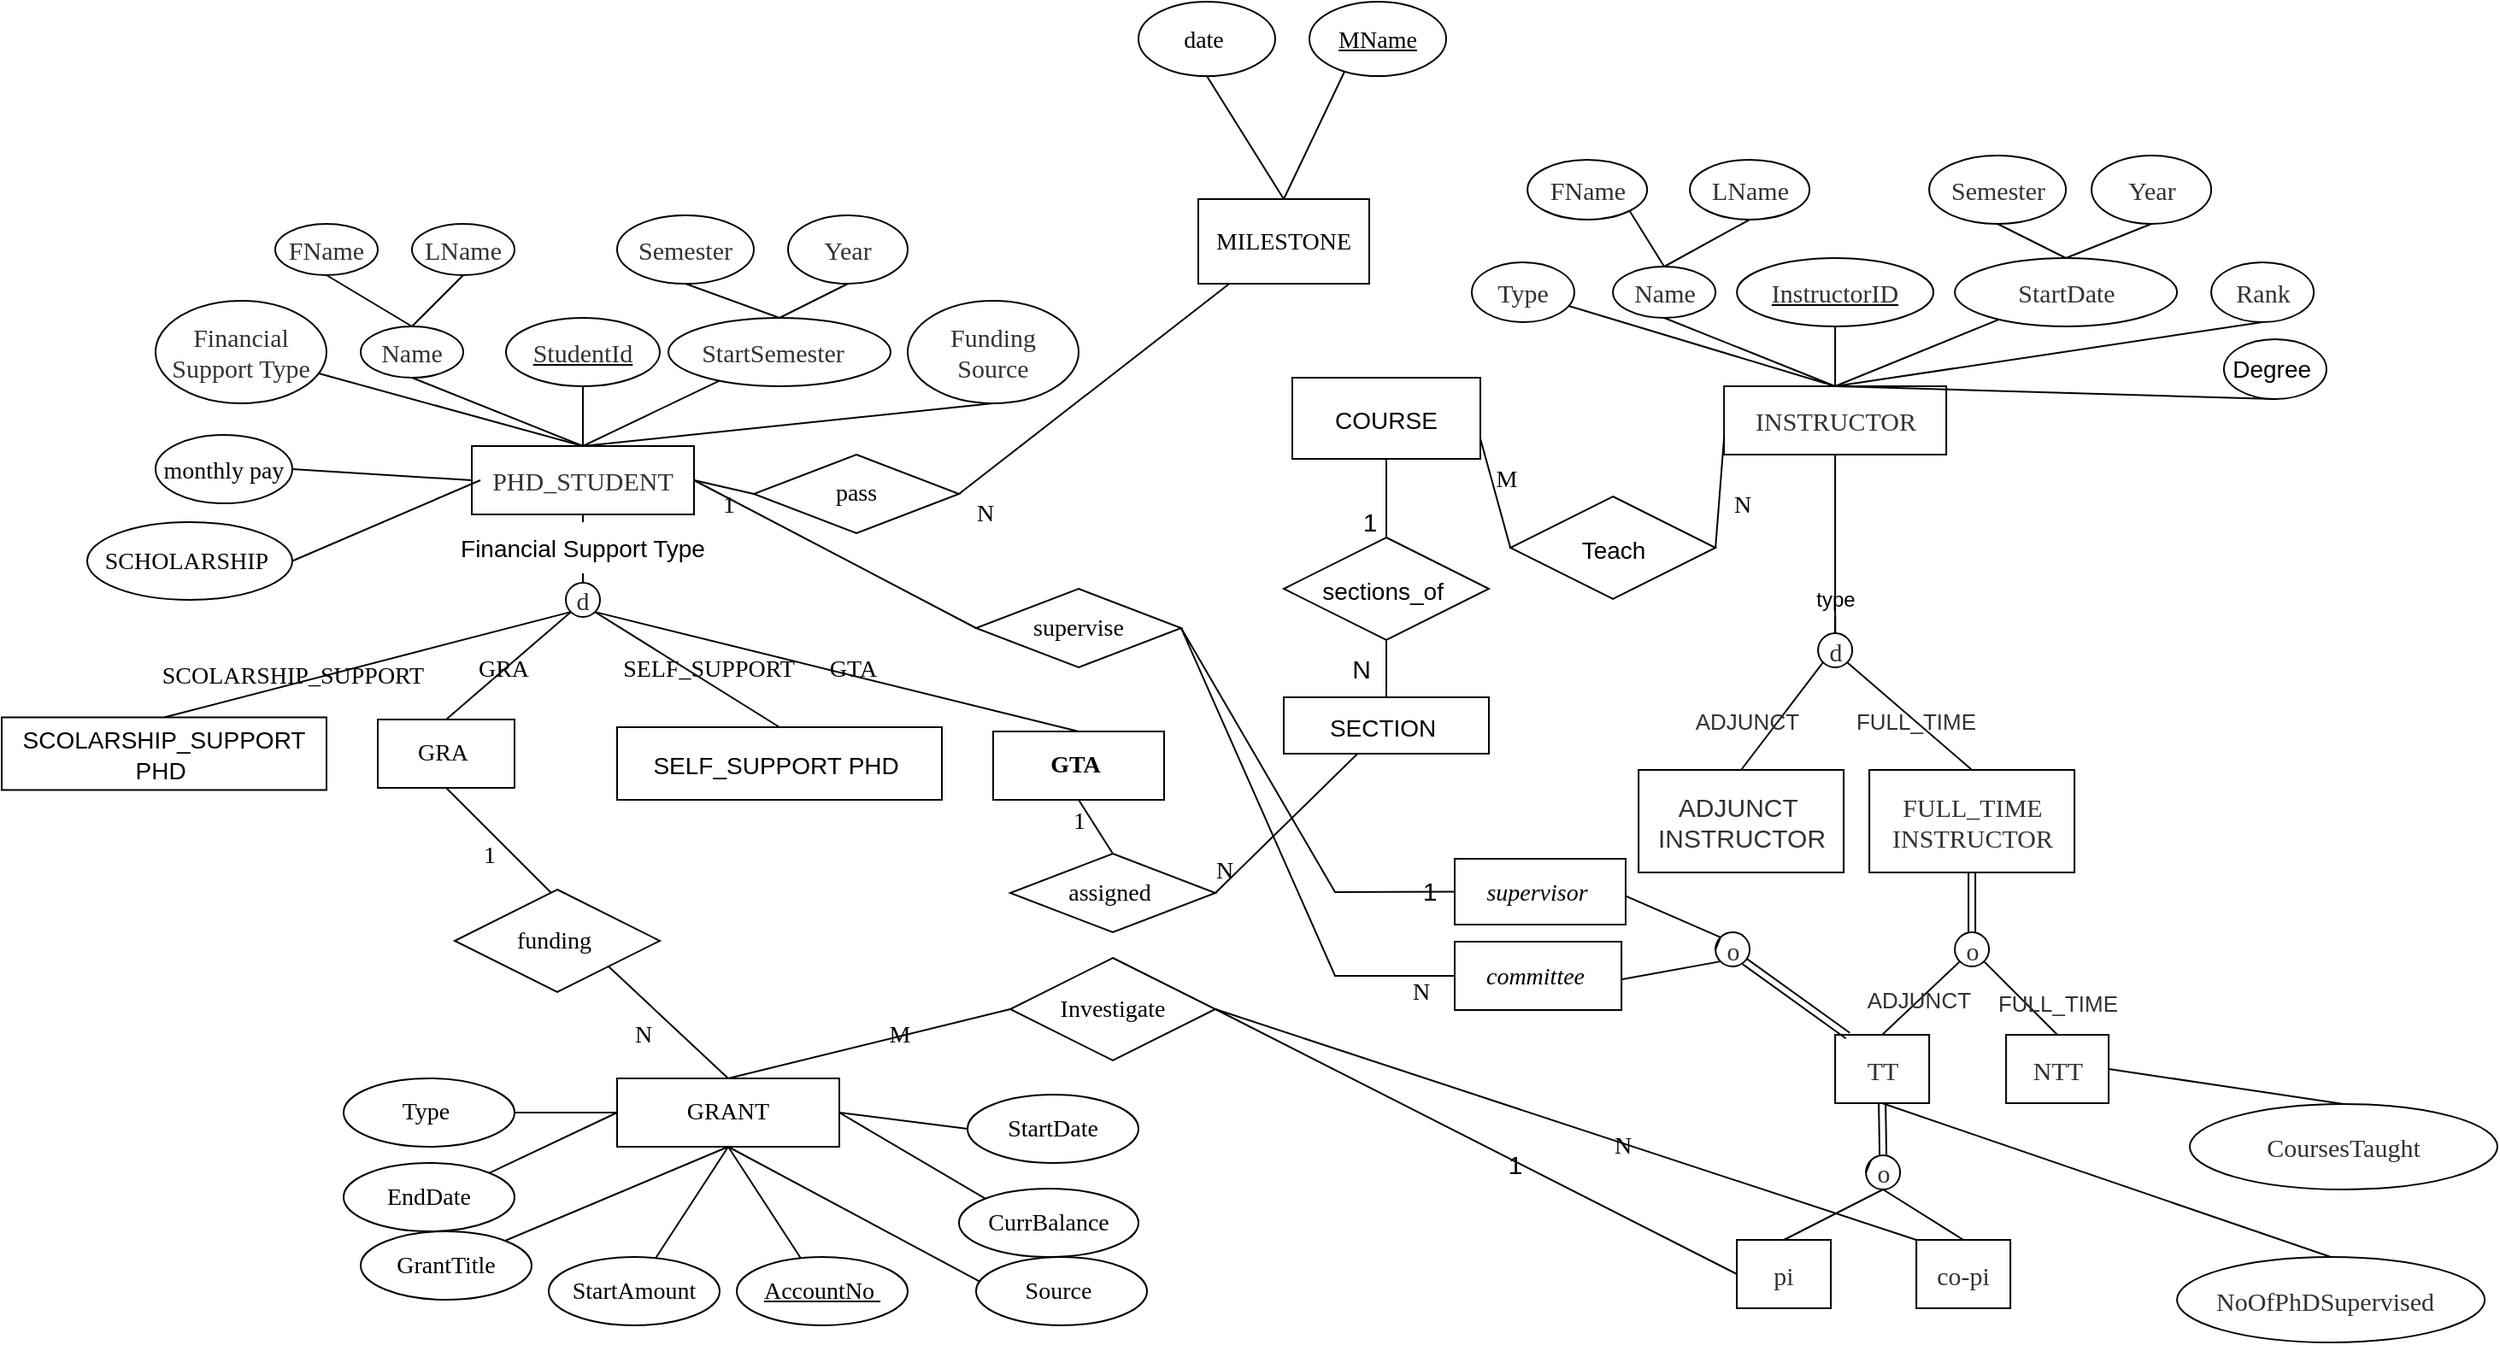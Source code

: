 <mxfile version="14.8.0" type="github">
  <diagram id="R2lEEEUBdFMjLlhIrx00" name="Page-1">
    <mxGraphModel dx="1483" dy="783" grid="1" gridSize="10" guides="1" tooltips="1" connect="1" arrows="1" fold="1" page="1" pageScale="1" pageWidth="850" pageHeight="1100" background="#ffffff" math="0" shadow="0" extFonts="Permanent Marker^https://fonts.googleapis.com/css?family=Permanent+Marker">
      <root>
        <mxCell id="0" />
        <mxCell id="1" parent="0" />
        <mxCell id="5bifRWw4cxV1zEUzVgnK-14" style="edgeStyle=none;rounded=0;orthogonalLoop=1;jettySize=auto;html=1;exitX=0.5;exitY=0;exitDx=0;exitDy=0;endArrow=none;endFill=0;" parent="1" source="5bifRWw4cxV1zEUzVgnK-1" target="5bifRWw4cxV1zEUzVgnK-7" edge="1">
          <mxGeometry relative="1" as="geometry" />
        </mxCell>
        <mxCell id="5bifRWw4cxV1zEUzVgnK-270" style="edgeStyle=none;rounded=0;sketch=0;orthogonalLoop=1;jettySize=auto;html=1;exitX=1;exitY=0.5;exitDx=0;exitDy=0;shadow=0;fontFamily=Verdana;fontSize=14;fontColor=#000000;endArrow=none;endFill=0;entryX=0;entryY=0.5;entryDx=0;entryDy=0;" parent="1" source="5bifRWw4cxV1zEUzVgnK-1" target="5bifRWw4cxV1zEUzVgnK-275" edge="1">
          <mxGeometry relative="1" as="geometry">
            <mxPoint x="720" y="520" as="targetPoint" />
          </mxGeometry>
        </mxCell>
        <mxCell id="5bifRWw4cxV1zEUzVgnK-1" value="&lt;span style=&quot;color: rgb(50, 50, 50); font-family: verdana; font-size: 15px; background-color: rgba(255, 255, 255, 0.01);&quot;&gt;PHD_STUDENT&lt;/span&gt;" style="rounded=0;whiteSpace=wrap;html=1;fontStyle=0" parent="1" vertex="1">
          <mxGeometry x="405" y="410" width="130" height="40" as="geometry" />
        </mxCell>
        <mxCell id="5bifRWw4cxV1zEUzVgnK-13" style="edgeStyle=none;rounded=0;orthogonalLoop=1;jettySize=auto;html=1;entryX=0.5;entryY=1;entryDx=0;entryDy=0;endArrow=none;endFill=0;startArrow=none;" parent="1" source="5bifRWw4cxV1zEUzVgnK-30" target="5bifRWw4cxV1zEUzVgnK-1" edge="1">
          <mxGeometry relative="1" as="geometry" />
        </mxCell>
        <mxCell id="5bifRWw4cxV1zEUzVgnK-35" style="edgeStyle=none;rounded=0;orthogonalLoop=1;jettySize=auto;html=1;exitX=0;exitY=1;exitDx=0;exitDy=0;entryX=0.5;entryY=0;entryDx=0;entryDy=0;endArrow=none;endFill=0;shadow=0;sketch=0;fontFamily=Verdana;" parent="1" source="5bifRWw4cxV1zEUzVgnK-2" target="5bifRWw4cxV1zEUzVgnK-34" edge="1">
          <mxGeometry relative="1" as="geometry" />
        </mxCell>
        <mxCell id="5bifRWw4cxV1zEUzVgnK-74" style="edgeStyle=none;rounded=0;sketch=0;orthogonalLoop=1;jettySize=auto;html=1;exitX=1;exitY=1;exitDx=0;exitDy=0;entryX=0.5;entryY=0;entryDx=0;entryDy=0;shadow=0;fontSize=15;endArrow=none;endFill=0;fontFamily=Verdana;" parent="1" source="5bifRWw4cxV1zEUzVgnK-2" target="5bifRWw4cxV1zEUzVgnK-33" edge="1">
          <mxGeometry relative="1" as="geometry" />
        </mxCell>
        <mxCell id="5bifRWw4cxV1zEUzVgnK-150" style="edgeStyle=none;rounded=0;sketch=0;orthogonalLoop=1;jettySize=auto;html=1;exitX=1;exitY=1;exitDx=0;exitDy=0;entryX=0.5;entryY=0;entryDx=0;entryDy=0;shadow=0;fontFamily=Verdana;fontSize=15;fontColor=none;endArrow=none;endFill=0;" parent="1" source="5bifRWw4cxV1zEUzVgnK-2" target="5bifRWw4cxV1zEUzVgnK-149" edge="1">
          <mxGeometry relative="1" as="geometry" />
        </mxCell>
        <mxCell id="5bifRWw4cxV1zEUzVgnK-2" value="&lt;span style=&quot;color: rgb(50, 50, 50); font-size: 15px; background-color: rgba(255, 255, 255, 0.01);&quot;&gt;d&lt;/span&gt;" style="ellipse;whiteSpace=wrap;html=1;aspect=fixed;fontStyle=0;fontFamily=Verdana;" parent="1" vertex="1">
          <mxGeometry x="460" y="490" width="20" height="20" as="geometry" />
        </mxCell>
        <mxCell id="5bifRWw4cxV1zEUzVgnK-8" style="rounded=0;orthogonalLoop=1;jettySize=auto;html=1;exitX=0.5;exitY=1;exitDx=0;exitDy=0;endArrow=none;endFill=0;" parent="1" source="5bifRWw4cxV1zEUzVgnK-3" edge="1">
          <mxGeometry relative="1" as="geometry">
            <mxPoint x="470" y="410" as="targetPoint" />
          </mxGeometry>
        </mxCell>
        <mxCell id="5bifRWw4cxV1zEUzVgnK-17" style="edgeStyle=none;rounded=0;orthogonalLoop=1;jettySize=auto;html=1;exitX=0.5;exitY=0;exitDx=0;exitDy=0;entryX=0.5;entryY=1;entryDx=0;entryDy=0;endArrow=none;endFill=0;" parent="1" source="5bifRWw4cxV1zEUzVgnK-3" target="5bifRWw4cxV1zEUzVgnK-15" edge="1">
          <mxGeometry relative="1" as="geometry" />
        </mxCell>
        <mxCell id="5bifRWw4cxV1zEUzVgnK-18" style="edgeStyle=none;rounded=0;orthogonalLoop=1;jettySize=auto;html=1;exitX=0.5;exitY=0;exitDx=0;exitDy=0;entryX=0.5;entryY=1;entryDx=0;entryDy=0;endArrow=none;endFill=0;" parent="1" source="5bifRWw4cxV1zEUzVgnK-3" target="5bifRWw4cxV1zEUzVgnK-16" edge="1">
          <mxGeometry relative="1" as="geometry" />
        </mxCell>
        <mxCell id="5bifRWw4cxV1zEUzVgnK-3" value="&lt;span style=&quot;color: rgb(50, 50, 50); font-family: verdana; font-size: 15px; background-color: rgba(255, 255, 255, 0.01);&quot;&gt;Name&lt;/span&gt;" style="ellipse;whiteSpace=wrap;html=1;fontStyle=0" parent="1" vertex="1">
          <mxGeometry x="340" y="340" width="60" height="30" as="geometry" />
        </mxCell>
        <mxCell id="5bifRWw4cxV1zEUzVgnK-12" style="edgeStyle=none;rounded=0;orthogonalLoop=1;jettySize=auto;html=1;exitX=0.5;exitY=1;exitDx=0;exitDy=0;entryX=0.5;entryY=0;entryDx=0;entryDy=0;endArrow=none;endFill=0;" parent="1" source="5bifRWw4cxV1zEUzVgnK-4" target="5bifRWw4cxV1zEUzVgnK-1" edge="1">
          <mxGeometry relative="1" as="geometry" />
        </mxCell>
        <mxCell id="5bifRWw4cxV1zEUzVgnK-4" value="&lt;span style=&quot;color: rgb(50, 50, 50); font-family: verdana; font-size: 15px; background-color: rgba(255, 255, 255, 0.01);&quot;&gt;StudentId&lt;/span&gt;" style="ellipse;whiteSpace=wrap;html=1;fontStyle=4" parent="1" vertex="1">
          <mxGeometry x="425" y="335" width="90" height="40" as="geometry" />
        </mxCell>
        <mxCell id="5bifRWw4cxV1zEUzVgnK-22" style="edgeStyle=none;rounded=0;orthogonalLoop=1;jettySize=auto;html=1;exitX=0.5;exitY=1;exitDx=0;exitDy=0;entryX=0.5;entryY=0;entryDx=0;entryDy=0;endArrow=none;endFill=0;" parent="1" source="5bifRWw4cxV1zEUzVgnK-5" target="5bifRWw4cxV1zEUzVgnK-6" edge="1">
          <mxGeometry relative="1" as="geometry" />
        </mxCell>
        <mxCell id="5bifRWw4cxV1zEUzVgnK-5" value="&lt;span style=&quot;color: rgb(50, 50, 50); font-family: verdana; font-size: 15px; background-color: rgba(255, 255, 255, 0.01);&quot;&gt;Semester&lt;/span&gt;" style="ellipse;whiteSpace=wrap;html=1;fontStyle=0" parent="1" vertex="1">
          <mxGeometry x="490" y="275" width="80" height="40" as="geometry" />
        </mxCell>
        <mxCell id="5bifRWw4cxV1zEUzVgnK-10" value="" style="edgeStyle=none;rounded=0;orthogonalLoop=1;jettySize=auto;html=1;endArrow=none;endFill=0;entryX=0.5;entryY=0;entryDx=0;entryDy=0;" parent="1" source="5bifRWw4cxV1zEUzVgnK-6" target="5bifRWw4cxV1zEUzVgnK-1" edge="1">
          <mxGeometry relative="1" as="geometry" />
        </mxCell>
        <mxCell id="5bifRWw4cxV1zEUzVgnK-6" value="&lt;span style=&quot;color: rgb(50, 50, 50); font-family: verdana; font-size: 15px; background-color: rgba(255, 255, 255, 0.01);&quot;&gt;StartSemester&amp;nbsp;&amp;nbsp;&lt;/span&gt;" style="ellipse;whiteSpace=wrap;html=1;fontStyle=0" parent="1" vertex="1">
          <mxGeometry x="520" y="335" width="130" height="40" as="geometry" />
        </mxCell>
        <mxCell id="5bifRWw4cxV1zEUzVgnK-7" value="&lt;span style=&quot;color: rgb(50 , 50 , 50) ; font-family: &amp;#34;verdana&amp;#34; ; font-size: 15px ; background-color: rgba(255 , 255 , 255 , 0.01)&quot;&gt;Financial Support Type&lt;/span&gt;" style="ellipse;whiteSpace=wrap;html=1;fontStyle=0;verticalAlign=middle;align=center;horizontal=1;" parent="1" vertex="1">
          <mxGeometry x="220" y="325" width="100" height="60" as="geometry" />
        </mxCell>
        <mxCell id="5bifRWw4cxV1zEUzVgnK-15" value="&lt;span style=&quot;color: rgb(50, 50, 50); font-family: verdana; font-size: 15px; background-color: rgba(255, 255, 255, 0.01);&quot;&gt;FName&lt;/span&gt;" style="ellipse;whiteSpace=wrap;html=1;fontStyle=0" parent="1" vertex="1">
          <mxGeometry x="290" y="280" width="60" height="30" as="geometry" />
        </mxCell>
        <mxCell id="5bifRWw4cxV1zEUzVgnK-16" value="&lt;span style=&quot;color: rgb(50, 50, 50); font-family: verdana; font-size: 15px; background-color: rgba(255, 255, 255, 0.01);&quot;&gt;LName&lt;/span&gt;" style="ellipse;whiteSpace=wrap;html=1;fontStyle=0" parent="1" vertex="1">
          <mxGeometry x="370" y="280" width="60" height="30" as="geometry" />
        </mxCell>
        <mxCell id="5bifRWw4cxV1zEUzVgnK-24" style="edgeStyle=none;rounded=0;orthogonalLoop=1;jettySize=auto;html=1;exitX=0.5;exitY=1;exitDx=0;exitDy=0;entryX=0.5;entryY=0;entryDx=0;entryDy=0;endArrow=none;endFill=0;" parent="1" source="5bifRWw4cxV1zEUzVgnK-21" target="5bifRWw4cxV1zEUzVgnK-6" edge="1">
          <mxGeometry relative="1" as="geometry" />
        </mxCell>
        <mxCell id="5bifRWw4cxV1zEUzVgnK-21" value="&lt;span style=&quot;color: rgb(50, 50, 50); font-family: verdana; font-size: 15px; background-color: rgba(255, 255, 255, 0.01);&quot;&gt;Year&lt;/span&gt;" style="ellipse;whiteSpace=wrap;html=1;fontStyle=0" parent="1" vertex="1">
          <mxGeometry x="590" y="275" width="70" height="40" as="geometry" />
        </mxCell>
        <mxCell id="5bifRWw4cxV1zEUzVgnK-30" value="Financial Support Type" style="text;html=1;strokeColor=none;fillColor=none;align=center;verticalAlign=middle;whiteSpace=wrap;rounded=0;fontStyle=0;fontFamily=Helvetica;fontSize=14;" parent="1" vertex="1">
          <mxGeometry x="380" y="454.5" width="180" height="30" as="geometry" />
        </mxCell>
        <mxCell id="5bifRWw4cxV1zEUzVgnK-31" value="" style="edgeStyle=none;rounded=0;orthogonalLoop=1;jettySize=auto;html=1;entryX=0.5;entryY=1;entryDx=0;entryDy=0;endArrow=none;endFill=0;fontFamily=Verdana;" parent="1" source="5bifRWw4cxV1zEUzVgnK-2" target="5bifRWw4cxV1zEUzVgnK-30" edge="1">
          <mxGeometry relative="1" as="geometry">
            <mxPoint x="470" y="490" as="sourcePoint" />
            <mxPoint x="470" y="450" as="targetPoint" />
          </mxGeometry>
        </mxCell>
        <mxCell id="5bifRWw4cxV1zEUzVgnK-33" value="&lt;p class=&quot;MsoNormal&quot;&gt;&lt;b&gt;&lt;span style=&quot;font-size: 10.5pt&quot;&gt;GTA&amp;nbsp;&lt;/span&gt;&lt;/b&gt;&lt;/p&gt;" style="rounded=0;whiteSpace=wrap;html=1;fillColor=#ffffff;align=center;fontStyle=0;fontFamily=Verdana;" parent="1" vertex="1">
          <mxGeometry x="710" y="577" width="100" height="40" as="geometry" />
        </mxCell>
        <mxCell id="5bifRWw4cxV1zEUzVgnK-34" value="&lt;p class=&quot;MsoNormal&quot;&gt;&lt;span style=&quot;font-size: 10.5pt&quot;&gt;GRA&amp;nbsp;&lt;/span&gt;&lt;/p&gt;" style="rounded=0;whiteSpace=wrap;html=1;fillColor=#ffffff;align=center;fontFamily=Verdana;" parent="1" vertex="1">
          <mxGeometry x="350" y="570" width="80" height="40" as="geometry" />
        </mxCell>
        <mxCell id="5bifRWw4cxV1zEUzVgnK-61" value="&lt;p class=&quot;MsoNormal&quot;&gt;&lt;span&gt;&lt;span style=&quot;font-size: 10.5pt&quot;&gt;GTA&amp;nbsp;&lt;/span&gt;&lt;/span&gt;&lt;/p&gt;" style="text;html=1;strokeColor=none;fillColor=none;align=center;verticalAlign=middle;whiteSpace=wrap;rounded=0;fontSize=15;fontStyle=0;fontFamily=Verdana;" parent="1" vertex="1">
          <mxGeometry x="610" y="530" width="40" height="20" as="geometry" />
        </mxCell>
        <mxCell id="5bifRWw4cxV1zEUzVgnK-75" style="edgeStyle=none;rounded=0;orthogonalLoop=1;jettySize=auto;html=1;exitX=0.5;exitY=0;exitDx=0;exitDy=0;endArrow=none;endFill=0;" parent="1" source="5bifRWw4cxV1zEUzVgnK-76" target="5bifRWw4cxV1zEUzVgnK-91" edge="1">
          <mxGeometry relative="1" as="geometry">
            <mxPoint x="1019.998" y="327.09" as="targetPoint" />
          </mxGeometry>
        </mxCell>
        <mxCell id="5bifRWw4cxV1zEUzVgnK-223" style="edgeStyle=none;rounded=0;sketch=0;orthogonalLoop=1;jettySize=auto;html=1;exitX=0.5;exitY=1;exitDx=0;exitDy=0;entryX=0.5;entryY=0;entryDx=0;entryDy=0;shadow=0;fontFamily=Verdana;fontSize=14;fontColor=#000000;endArrow=none;endFill=0;" parent="1" source="5bifRWw4cxV1zEUzVgnK-76" target="5bifRWw4cxV1zEUzVgnK-80" edge="1">
          <mxGeometry relative="1" as="geometry" />
        </mxCell>
        <mxCell id="5bifRWw4cxV1zEUzVgnK-76" value="&lt;span style=&quot;color: rgb(50, 50, 50); font-family: verdana; font-size: 15px; background-color: rgba(255, 255, 255, 0.01);&quot;&gt;INSTRUCTOR&lt;/span&gt;" style="rounded=0;whiteSpace=wrap;html=1;fontStyle=0" parent="1" vertex="1">
          <mxGeometry x="1137.57" y="375" width="130" height="40" as="geometry" />
        </mxCell>
        <mxCell id="5bifRWw4cxV1zEUzVgnK-78" style="edgeStyle=none;rounded=0;orthogonalLoop=1;jettySize=auto;html=1;exitX=0;exitY=1;exitDx=0;exitDy=0;entryX=0.5;entryY=0;entryDx=0;entryDy=0;endArrow=none;endFill=0;shadow=0;sketch=0;" parent="1" source="5bifRWw4cxV1zEUzVgnK-80" target="5bifRWw4cxV1zEUzVgnK-99" edge="1">
          <mxGeometry relative="1" as="geometry" />
        </mxCell>
        <mxCell id="5bifRWw4cxV1zEUzVgnK-79" style="edgeStyle=none;rounded=0;sketch=0;orthogonalLoop=1;jettySize=auto;html=1;exitX=1;exitY=1;exitDx=0;exitDy=0;entryX=0.5;entryY=0;entryDx=0;entryDy=0;shadow=0;fontSize=15;endArrow=none;endFill=0;" parent="1" source="5bifRWw4cxV1zEUzVgnK-80" target="5bifRWw4cxV1zEUzVgnK-98" edge="1">
          <mxGeometry relative="1" as="geometry" />
        </mxCell>
        <mxCell id="5bifRWw4cxV1zEUzVgnK-80" value="&lt;span style=&quot;color: rgb(50, 50, 50); font-family: verdana; font-size: 15px; background-color: rgba(255, 255, 255, 0.01);&quot;&gt;d&lt;/span&gt;" style="ellipse;whiteSpace=wrap;html=1;aspect=fixed;fontStyle=0" parent="1" vertex="1">
          <mxGeometry x="1192.57" y="519.5" width="20" height="20" as="geometry" />
        </mxCell>
        <mxCell id="5bifRWw4cxV1zEUzVgnK-81" style="rounded=0;orthogonalLoop=1;jettySize=auto;html=1;exitX=0.5;exitY=1;exitDx=0;exitDy=0;endArrow=none;endFill=0;" parent="1" source="5bifRWw4cxV1zEUzVgnK-84" edge="1">
          <mxGeometry relative="1" as="geometry">
            <mxPoint x="1202.57" y="375" as="targetPoint" />
          </mxGeometry>
        </mxCell>
        <mxCell id="5bifRWw4cxV1zEUzVgnK-82" style="edgeStyle=none;rounded=0;orthogonalLoop=1;jettySize=auto;html=1;exitX=0.5;exitY=0;exitDx=0;exitDy=0;entryX=1;entryY=1;entryDx=0;entryDy=0;endArrow=none;endFill=0;" parent="1" source="5bifRWw4cxV1zEUzVgnK-84" target="5bifRWw4cxV1zEUzVgnK-92" edge="1">
          <mxGeometry relative="1" as="geometry">
            <mxPoint x="1047.57" y="280" as="targetPoint" />
          </mxGeometry>
        </mxCell>
        <mxCell id="5bifRWw4cxV1zEUzVgnK-83" style="edgeStyle=none;rounded=0;orthogonalLoop=1;jettySize=auto;html=1;exitX=0.5;exitY=0;exitDx=0;exitDy=0;entryX=0.5;entryY=1;entryDx=0;entryDy=0;endArrow=none;endFill=0;" parent="1" source="5bifRWw4cxV1zEUzVgnK-84" target="5bifRWw4cxV1zEUzVgnK-93" edge="1">
          <mxGeometry relative="1" as="geometry" />
        </mxCell>
        <mxCell id="5bifRWw4cxV1zEUzVgnK-84" value="&lt;span style=&quot;color: rgb(50, 50, 50); font-family: verdana; font-size: 15px; background-color: rgba(255, 255, 255, 0.01);&quot;&gt;Name&lt;/span&gt;" style="ellipse;whiteSpace=wrap;html=1;fontStyle=0" parent="1" vertex="1">
          <mxGeometry x="1072.57" y="305" width="60" height="30" as="geometry" />
        </mxCell>
        <mxCell id="5bifRWw4cxV1zEUzVgnK-85" style="edgeStyle=none;rounded=0;orthogonalLoop=1;jettySize=auto;html=1;exitX=0.5;exitY=1;exitDx=0;exitDy=0;entryX=0.5;entryY=0;entryDx=0;entryDy=0;endArrow=none;endFill=0;" parent="1" source="5bifRWw4cxV1zEUzVgnK-86" target="5bifRWw4cxV1zEUzVgnK-76" edge="1">
          <mxGeometry relative="1" as="geometry" />
        </mxCell>
        <mxCell id="5bifRWw4cxV1zEUzVgnK-86" value="&lt;span style=&quot;color: rgb(50 , 50 , 50) ; font-family: &amp;#34;verdana&amp;#34; ; font-size: 15px ; background-color: rgba(255 , 255 , 255 , 0.01)&quot;&gt;InstructorID&lt;/span&gt;" style="ellipse;whiteSpace=wrap;html=1;fontStyle=4" parent="1" vertex="1">
          <mxGeometry x="1145.07" y="300" width="115" height="40" as="geometry" />
        </mxCell>
        <mxCell id="5bifRWw4cxV1zEUzVgnK-87" style="edgeStyle=none;rounded=0;orthogonalLoop=1;jettySize=auto;html=1;exitX=0.5;exitY=1;exitDx=0;exitDy=0;entryX=0.5;entryY=0;entryDx=0;entryDy=0;endArrow=none;endFill=0;" parent="1" source="5bifRWw4cxV1zEUzVgnK-88" target="5bifRWw4cxV1zEUzVgnK-90" edge="1">
          <mxGeometry relative="1" as="geometry" />
        </mxCell>
        <mxCell id="5bifRWw4cxV1zEUzVgnK-88" value="&lt;span style=&quot;color: rgb(50, 50, 50); font-family: verdana; font-size: 15px; background-color: rgba(255, 255, 255, 0.01);&quot;&gt;Semester&lt;/span&gt;" style="ellipse;whiteSpace=wrap;html=1;fontStyle=0" parent="1" vertex="1">
          <mxGeometry x="1257.57" y="240" width="80" height="40" as="geometry" />
        </mxCell>
        <mxCell id="5bifRWw4cxV1zEUzVgnK-89" value="" style="edgeStyle=none;rounded=0;orthogonalLoop=1;jettySize=auto;html=1;endArrow=none;endFill=0;entryX=0.5;entryY=0;entryDx=0;entryDy=0;" parent="1" source="5bifRWw4cxV1zEUzVgnK-90" target="5bifRWw4cxV1zEUzVgnK-76" edge="1">
          <mxGeometry relative="1" as="geometry" />
        </mxCell>
        <mxCell id="5bifRWw4cxV1zEUzVgnK-90" value="&lt;span style=&quot;color: rgb(50, 50, 50); font-family: verdana; font-size: 15px; background-color: rgba(255, 255, 255, 0.01);&quot;&gt;StartDate&lt;/span&gt;" style="ellipse;whiteSpace=wrap;html=1;fontStyle=0" parent="1" vertex="1">
          <mxGeometry x="1272.57" y="300" width="130" height="40" as="geometry" />
        </mxCell>
        <mxCell id="5bifRWw4cxV1zEUzVgnK-91" value="&lt;span style=&quot;color: rgb(50, 50, 50); font-family: verdana; font-size: 15px; background-color: rgba(255, 255, 255, 0.01);&quot;&gt;Type&lt;/span&gt;" style="ellipse;whiteSpace=wrap;html=1;fontStyle=0" parent="1" vertex="1">
          <mxGeometry x="990" y="302.5" width="60" height="35" as="geometry" />
        </mxCell>
        <mxCell id="5bifRWw4cxV1zEUzVgnK-92" value="&lt;span style=&quot;color: rgb(50, 50, 50); font-family: verdana; font-size: 15px; background-color: rgba(255, 255, 255, 0.01);&quot;&gt;FName&lt;/span&gt;" style="ellipse;whiteSpace=wrap;html=1;fontStyle=0" parent="1" vertex="1">
          <mxGeometry x="1022.57" y="242.5" width="70" height="35" as="geometry" />
        </mxCell>
        <mxCell id="5bifRWw4cxV1zEUzVgnK-93" value="&lt;span style=&quot;color: rgb(50, 50, 50); font-family: verdana; font-size: 15px; background-color: rgba(255, 255, 255, 0.01);&quot;&gt;LName&lt;/span&gt;" style="ellipse;whiteSpace=wrap;html=1;fontStyle=0" parent="1" vertex="1">
          <mxGeometry x="1117.57" y="242.5" width="70" height="35" as="geometry" />
        </mxCell>
        <mxCell id="5bifRWw4cxV1zEUzVgnK-94" style="edgeStyle=none;rounded=0;orthogonalLoop=1;jettySize=auto;html=1;exitX=0.5;exitY=1;exitDx=0;exitDy=0;entryX=0.5;entryY=0;entryDx=0;entryDy=0;endArrow=none;endFill=0;" parent="1" source="5bifRWw4cxV1zEUzVgnK-95" target="5bifRWw4cxV1zEUzVgnK-90" edge="1">
          <mxGeometry relative="1" as="geometry" />
        </mxCell>
        <mxCell id="5bifRWw4cxV1zEUzVgnK-95" value="&lt;span style=&quot;color: rgb(50, 50, 50); font-family: verdana; font-size: 15px; background-color: rgba(255, 255, 255, 0.01);&quot;&gt;Year&lt;/span&gt;" style="ellipse;whiteSpace=wrap;html=1;fontStyle=0" parent="1" vertex="1">
          <mxGeometry x="1352.57" y="240" width="70" height="40" as="geometry" />
        </mxCell>
        <mxCell id="5bifRWw4cxV1zEUzVgnK-96" value="type" style="text;html=1;strokeColor=none;fillColor=none;align=center;verticalAlign=middle;whiteSpace=wrap;rounded=0;fontStyle=0" parent="1" vertex="1">
          <mxGeometry x="1132.57" y="489.5" width="140" height="20" as="geometry" />
        </mxCell>
        <mxCell id="5bifRWw4cxV1zEUzVgnK-97" value="" style="edgeStyle=none;rounded=0;orthogonalLoop=1;jettySize=auto;html=1;entryX=0.5;entryY=1;entryDx=0;entryDy=0;endArrow=none;endFill=0;" parent="1" source="5bifRWw4cxV1zEUzVgnK-80" target="5bifRWw4cxV1zEUzVgnK-96" edge="1">
          <mxGeometry relative="1" as="geometry">
            <mxPoint x="1202.57" y="519.5" as="sourcePoint" />
            <mxPoint x="1202.57" y="479.5" as="targetPoint" />
          </mxGeometry>
        </mxCell>
        <mxCell id="5bifRWw4cxV1zEUzVgnK-106" style="edgeStyle=none;rounded=0;sketch=0;orthogonalLoop=1;jettySize=auto;html=1;exitX=0.5;exitY=1;exitDx=0;exitDy=0;entryX=0.5;entryY=0;entryDx=0;entryDy=0;shadow=0;fontSize=15;endArrow=none;endFill=0;shape=link;" parent="1" source="5bifRWw4cxV1zEUzVgnK-98" target="5bifRWw4cxV1zEUzVgnK-105" edge="1">
          <mxGeometry relative="1" as="geometry" />
        </mxCell>
        <mxCell id="5bifRWw4cxV1zEUzVgnK-98" value="&lt;span style=&quot;color: rgb(50, 50, 50); font-family: verdana; font-size: 15px; background-color: rgba(255, 255, 255, 0.01);&quot;&gt;FULL_TIME INSTRUCTOR&lt;/span&gt;" style="rounded=0;whiteSpace=wrap;html=1;fillColor=#ffffff;align=center;fontStyle=0" parent="1" vertex="1">
          <mxGeometry x="1222.57" y="599.5" width="120" height="60" as="geometry" />
        </mxCell>
        <mxCell id="5bifRWw4cxV1zEUzVgnK-99" value="&lt;span style=&quot;color: rgb(50, 50, 50); font-size: 15px; background-color: rgba(255, 255, 255, 0.01);&quot;&gt;ADJUNCT&amp;nbsp; INSTRUCTOR&lt;/span&gt;" style="rounded=0;whiteSpace=wrap;html=1;fillColor=#ffffff;fontFamily=Helvetica;" parent="1" vertex="1">
          <mxGeometry x="1087.57" y="599.5" width="120" height="60" as="geometry" />
        </mxCell>
        <mxCell id="5bifRWw4cxV1zEUzVgnK-100" value="&lt;span style=&quot;color: rgb(50 , 50 , 50) ; font-size: 13px ; background-color: rgba(255 , 255 , 255 , 0.01)&quot;&gt;ADJUNCT&amp;nbsp;&lt;/span&gt;" style="text;html=1;strokeColor=none;fillColor=none;align=center;verticalAlign=middle;whiteSpace=wrap;rounded=0;fontSize=15;" parent="1" vertex="1">
          <mxGeometry x="1132.57" y="559.5" width="40" height="20" as="geometry" />
        </mxCell>
        <mxCell id="5bifRWw4cxV1zEUzVgnK-101" value="&lt;span style=&quot;color: rgb(50 , 50 , 50) ; font-size: 13px ; background-color: rgba(255 , 255 , 255 , 0.01)&quot;&gt;FULL_TIME&lt;/span&gt;" style="text;html=1;strokeColor=none;fillColor=none;align=center;verticalAlign=middle;whiteSpace=wrap;rounded=0;fontSize=15;" parent="1" vertex="1">
          <mxGeometry x="1229.57" y="559.5" width="40" height="20" as="geometry" />
        </mxCell>
        <mxCell id="5bifRWw4cxV1zEUzVgnK-103" style="edgeStyle=none;rounded=0;sketch=0;orthogonalLoop=1;jettySize=auto;html=1;exitX=0.5;exitY=1;exitDx=0;exitDy=0;entryX=0.5;entryY=0;entryDx=0;entryDy=0;shadow=0;fontSize=15;endArrow=none;endFill=0;" parent="1" source="5bifRWw4cxV1zEUzVgnK-102" target="5bifRWw4cxV1zEUzVgnK-76" edge="1">
          <mxGeometry relative="1" as="geometry" />
        </mxCell>
        <mxCell id="5bifRWw4cxV1zEUzVgnK-102" value="&lt;span style=&quot;color: rgb(50, 50, 50); font-family: verdana; font-size: 15px; background-color: rgba(255, 255, 255, 0.01);&quot;&gt;Rank&lt;/span&gt;" style="ellipse;whiteSpace=wrap;html=1;fontStyle=0" parent="1" vertex="1">
          <mxGeometry x="1422.57" y="302.5" width="60" height="35" as="geometry" />
        </mxCell>
        <mxCell id="5bifRWw4cxV1zEUzVgnK-109" style="edgeStyle=none;rounded=0;sketch=0;orthogonalLoop=1;jettySize=auto;html=1;exitX=0;exitY=1;exitDx=0;exitDy=0;entryX=0.5;entryY=0;entryDx=0;entryDy=0;shadow=0;fontSize=15;endArrow=none;endFill=0;" parent="1" source="5bifRWw4cxV1zEUzVgnK-105" target="5bifRWw4cxV1zEUzVgnK-107" edge="1">
          <mxGeometry relative="1" as="geometry" />
        </mxCell>
        <mxCell id="5bifRWw4cxV1zEUzVgnK-110" style="edgeStyle=none;rounded=0;sketch=0;orthogonalLoop=1;jettySize=auto;html=1;exitX=1;exitY=1;exitDx=0;exitDy=0;entryX=0.5;entryY=0;entryDx=0;entryDy=0;shadow=0;fontSize=15;endArrow=none;endFill=0;" parent="1" source="5bifRWw4cxV1zEUzVgnK-105" target="5bifRWw4cxV1zEUzVgnK-108" edge="1">
          <mxGeometry relative="1" as="geometry" />
        </mxCell>
        <mxCell id="5bifRWw4cxV1zEUzVgnK-105" value="&lt;font color=&quot;#323232&quot; face=&quot;verdana&quot;&gt;&lt;span style=&quot;background-color: rgba(255 , 255 , 255 , 0.01)&quot;&gt;o&lt;/span&gt;&lt;/font&gt;" style="ellipse;whiteSpace=wrap;html=1;aspect=fixed;fontSize=15;fillColor=#ffffff;align=center;verticalAlign=middle;" parent="1" vertex="1">
          <mxGeometry x="1272.57" y="694.5" width="20" height="20" as="geometry" />
        </mxCell>
        <mxCell id="5bifRWw4cxV1zEUzVgnK-112" style="edgeStyle=none;rounded=0;sketch=0;orthogonalLoop=1;jettySize=auto;html=1;exitX=0.5;exitY=1;exitDx=0;exitDy=0;entryX=0.5;entryY=0;entryDx=0;entryDy=0;shadow=0;fontSize=15;endArrow=none;endFill=0;" parent="1" source="5bifRWw4cxV1zEUzVgnK-107" target="5bifRWw4cxV1zEUzVgnK-111" edge="1">
          <mxGeometry relative="1" as="geometry" />
        </mxCell>
        <mxCell id="5bifRWw4cxV1zEUzVgnK-205" style="edgeStyle=none;rounded=0;sketch=0;orthogonalLoop=1;jettySize=auto;html=1;exitX=0.5;exitY=1;exitDx=0;exitDy=0;entryX=0.5;entryY=0;entryDx=0;entryDy=0;shadow=0;fontFamily=Verdana;fontSize=14;fontColor=#000000;endArrow=none;endFill=0;shape=link;" parent="1" source="5bifRWw4cxV1zEUzVgnK-107" target="5bifRWw4cxV1zEUzVgnK-204" edge="1">
          <mxGeometry relative="1" as="geometry" />
        </mxCell>
        <mxCell id="5bifRWw4cxV1zEUzVgnK-107" value="&lt;span style=&quot;color: rgb(50, 50, 50); font-family: verdana; background-color: rgba(255, 255, 255, 0.01);&quot;&gt;TT&lt;/span&gt;" style="rounded=0;whiteSpace=wrap;html=1;fontSize=15;fillColor=#ffffff;align=center;verticalAlign=middle;fontStyle=0" parent="1" vertex="1">
          <mxGeometry x="1202.57" y="754.5" width="55" height="40" as="geometry" />
        </mxCell>
        <mxCell id="5bifRWw4cxV1zEUzVgnK-114" style="edgeStyle=none;rounded=0;sketch=0;orthogonalLoop=1;jettySize=auto;html=1;exitX=1;exitY=0.5;exitDx=0;exitDy=0;entryX=0.5;entryY=0;entryDx=0;entryDy=0;shadow=0;fontSize=15;endArrow=none;endFill=0;" parent="1" source="5bifRWw4cxV1zEUzVgnK-108" target="5bifRWw4cxV1zEUzVgnK-113" edge="1">
          <mxGeometry relative="1" as="geometry" />
        </mxCell>
        <mxCell id="5bifRWw4cxV1zEUzVgnK-108" value="&lt;span style=&quot;color: rgb(50, 50, 50); font-family: verdana; background-color: rgba(255, 255, 255, 0.01);&quot;&gt;NTT&lt;/span&gt;" style="rounded=0;whiteSpace=wrap;html=1;fontSize=15;fillColor=#ffffff;align=center;verticalAlign=middle;fontStyle=0" parent="1" vertex="1">
          <mxGeometry x="1302.57" y="754.5" width="60" height="40" as="geometry" />
        </mxCell>
        <mxCell id="5bifRWw4cxV1zEUzVgnK-111" value="&lt;span style=&quot;color: rgb(50, 50, 50); font-family: verdana; background-color: rgba(255, 255, 255, 0.01);&quot;&gt;NoOfPhDSupervised&amp;nbsp;&amp;nbsp;&lt;/span&gt;" style="ellipse;whiteSpace=wrap;html=1;fontSize=15;fillColor=#ffffff;align=center;verticalAlign=middle;fontStyle=0" parent="1" vertex="1">
          <mxGeometry x="1402.57" y="884.5" width="180" height="50" as="geometry" />
        </mxCell>
        <mxCell id="5bifRWw4cxV1zEUzVgnK-113" value="&lt;span style=&quot;color: rgb(50, 50, 50); font-family: verdana; background-color: rgba(255, 255, 255, 0.01);&quot;&gt;CoursesTaught&lt;/span&gt;" style="ellipse;whiteSpace=wrap;html=1;fontSize=15;fillColor=#ffffff;align=center;verticalAlign=middle;fontStyle=0" parent="1" vertex="1">
          <mxGeometry x="1410" y="795" width="180" height="50" as="geometry" />
        </mxCell>
        <mxCell id="5bifRWw4cxV1zEUzVgnK-118" value="&lt;span style=&quot;color: rgb(50 , 50 , 50) ; font-size: 13px ; background-color: rgba(255 , 255 , 255 , 0.01)&quot;&gt;FULL_TIME&lt;/span&gt;" style="text;html=1;strokeColor=none;fillColor=none;align=center;verticalAlign=middle;whiteSpace=wrap;rounded=0;fontSize=15;" parent="1" vertex="1">
          <mxGeometry x="1312.57" y="725" width="40" height="20" as="geometry" />
        </mxCell>
        <mxCell id="5bifRWw4cxV1zEUzVgnK-173" style="edgeStyle=none;rounded=0;sketch=0;orthogonalLoop=1;jettySize=auto;html=1;exitX=0.5;exitY=1;exitDx=0;exitDy=0;shadow=0;fontFamily=Verdana;fontSize=14;fontColor=none;endArrow=none;endFill=0;" parent="1" source="5bifRWw4cxV1zEUzVgnK-119" target="5bifRWw4cxV1zEUzVgnK-160" edge="1">
          <mxGeometry relative="1" as="geometry" />
        </mxCell>
        <mxCell id="5bifRWw4cxV1zEUzVgnK-174" style="edgeStyle=none;rounded=0;sketch=0;orthogonalLoop=1;jettySize=auto;html=1;exitX=0.5;exitY=1;exitDx=0;exitDy=0;shadow=0;fontFamily=Verdana;fontSize=14;fontColor=none;endArrow=none;endFill=0;" parent="1" source="5bifRWw4cxV1zEUzVgnK-119" target="5bifRWw4cxV1zEUzVgnK-155" edge="1">
          <mxGeometry relative="1" as="geometry" />
        </mxCell>
        <mxCell id="5bifRWw4cxV1zEUzVgnK-175" style="edgeStyle=none;rounded=0;sketch=0;orthogonalLoop=1;jettySize=auto;html=1;exitX=0.5;exitY=0;exitDx=0;exitDy=0;entryX=1;entryY=1;entryDx=0;entryDy=0;shadow=0;fontFamily=Helvetica;fontSize=14;fontColor=none;endArrow=none;endFill=0;" parent="1" source="5bifRWw4cxV1zEUzVgnK-119" target="5bifRWw4cxV1zEUzVgnK-172" edge="1">
          <mxGeometry relative="1" as="geometry" />
        </mxCell>
        <mxCell id="5bifRWw4cxV1zEUzVgnK-192" style="edgeStyle=none;rounded=0;sketch=0;orthogonalLoop=1;jettySize=auto;html=1;exitX=0.5;exitY=0;exitDx=0;exitDy=0;entryX=0;entryY=0.5;entryDx=0;entryDy=0;shadow=0;fontFamily=Verdana;fontSize=14;fontColor=#000000;endArrow=none;endFill=0;" parent="1" source="5bifRWw4cxV1zEUzVgnK-119" target="5bifRWw4cxV1zEUzVgnK-194" edge="1">
          <mxGeometry relative="1" as="geometry" />
        </mxCell>
        <mxCell id="5bifRWw4cxV1zEUzVgnK-119" value="&lt;p class=&quot;MsoNormal&quot;&gt;&lt;span&gt;&lt;span style=&quot;font-size: 10.5pt&quot;&gt;GRANT&lt;/span&gt;&lt;/span&gt;&lt;/p&gt;" style="rounded=0;whiteSpace=wrap;html=1;fontStyle=0;fontFamily=Verdana;" parent="1" vertex="1">
          <mxGeometry x="490" y="780" width="130" height="40" as="geometry" />
        </mxCell>
        <mxCell id="5bifRWw4cxV1zEUzVgnK-121" value="&lt;p class=&quot;MsoNormal&quot;&gt;&lt;span style=&quot;font-size: 10.5pt&quot;&gt;MILESTONE&lt;/span&gt;&lt;/p&gt;" style="rounded=0;whiteSpace=wrap;html=1;fontSize=15;fillColor=#ffffff;align=center;verticalAlign=middle;fontFamily=Verdana;" parent="1" vertex="1">
          <mxGeometry x="830" y="265.5" width="100" height="49.5" as="geometry" />
        </mxCell>
        <mxCell id="5bifRWw4cxV1zEUzVgnK-124" value="&lt;p class=&quot;MsoNormal&quot;&gt;&lt;span style=&quot;font-size: 10.5pt&quot;&gt;SECTION&lt;/span&gt;&lt;span style=&quot;font-size: 10.5pt&quot;&gt;&amp;nbsp;&lt;/span&gt;&lt;/p&gt;" style="rounded=0;whiteSpace=wrap;html=1;fontFamily=Helvetica;fontSize=15;fillColor=#ffffff;align=center;verticalAlign=middle;" parent="1" vertex="1">
          <mxGeometry x="880" y="557" width="120" height="33" as="geometry" />
        </mxCell>
        <mxCell id="5bifRWw4cxV1zEUzVgnK-126" style="edgeStyle=none;rounded=0;sketch=0;orthogonalLoop=1;jettySize=auto;html=1;entryX=0.5;entryY=0;entryDx=0;entryDy=0;shadow=0;fontFamily=Helvetica;fontSize=15;endArrow=none;endFill=0;exitX=0.5;exitY=1;exitDx=0;exitDy=0;" parent="1" source="5bifRWw4cxV1zEUzVgnK-125" target="5bifRWw4cxV1zEUzVgnK-76" edge="1">
          <mxGeometry relative="1" as="geometry">
            <mxPoint x="950" y="300" as="sourcePoint" />
          </mxGeometry>
        </mxCell>
        <mxCell id="5bifRWw4cxV1zEUzVgnK-125" value="&lt;p class=&quot;MsoNormal&quot;&gt;&lt;span style=&quot;font-size: 10.5pt&quot;&gt;Degree&amp;nbsp;&lt;/span&gt;&lt;/p&gt;" style="ellipse;whiteSpace=wrap;html=1;fontStyle=0" parent="1" vertex="1">
          <mxGeometry x="1430" y="347.5" width="60" height="35" as="geometry" />
        </mxCell>
        <mxCell id="5bifRWw4cxV1zEUzVgnK-131" style="edgeStyle=none;rounded=0;sketch=0;orthogonalLoop=1;jettySize=auto;html=1;exitX=0.5;exitY=1;exitDx=0;exitDy=0;entryX=0.5;entryY=0;entryDx=0;entryDy=0;shadow=0;fontFamily=Helvetica;fontSize=15;fontColor=none;endArrow=none;endFill=0;" parent="1" source="5bifRWw4cxV1zEUzVgnK-127" target="5bifRWw4cxV1zEUzVgnK-124" edge="1">
          <mxGeometry relative="1" as="geometry" />
        </mxCell>
        <mxCell id="5bifRWw4cxV1zEUzVgnK-127" value="&lt;p class=&quot;MsoNormal&quot;&gt;&lt;span&gt;&lt;span&gt;&lt;span style=&quot;font-size: 10.5pt;&quot;&gt;sections_of&amp;nbsp;&lt;/span&gt;&lt;/span&gt;&lt;/span&gt;&lt;/p&gt;" style="shape=rhombus;perimeter=rhombusPerimeter;whiteSpace=wrap;html=1;align=center;fontFamily=Helvetica;fontSize=15;fontColor=none;fillColor=#ffffff;fontStyle=0" parent="1" vertex="1">
          <mxGeometry x="880" y="463.5" width="120" height="60" as="geometry" />
        </mxCell>
        <mxCell id="5bifRWw4cxV1zEUzVgnK-129" style="edgeStyle=none;rounded=0;sketch=0;orthogonalLoop=1;jettySize=auto;html=1;exitX=1;exitY=0;exitDx=0;exitDy=0;shadow=0;fontFamily=Helvetica;fontSize=15;fontColor=none;endArrow=none;endFill=0;" parent="1" source="5bifRWw4cxV1zEUzVgnK-127" target="5bifRWw4cxV1zEUzVgnK-127" edge="1">
          <mxGeometry relative="1" as="geometry" />
        </mxCell>
        <mxCell id="5bifRWw4cxV1zEUzVgnK-143" style="edgeStyle=none;rounded=0;sketch=0;orthogonalLoop=1;jettySize=auto;html=1;exitX=0.5;exitY=1;exitDx=0;exitDy=0;entryX=0.5;entryY=0;entryDx=0;entryDy=0;shadow=0;fontFamily=Helvetica;fontSize=15;fontColor=none;endArrow=none;endFill=0;" parent="1" source="5bifRWw4cxV1zEUzVgnK-132" target="5bifRWw4cxV1zEUzVgnK-127" edge="1">
          <mxGeometry relative="1" as="geometry" />
        </mxCell>
        <mxCell id="5bifRWw4cxV1zEUzVgnK-239" style="edgeStyle=none;rounded=0;sketch=0;orthogonalLoop=1;jettySize=auto;html=1;exitX=1;exitY=0.75;exitDx=0;exitDy=0;entryX=0;entryY=0.5;entryDx=0;entryDy=0;shadow=0;fontFamily=Verdana;fontSize=14;fontColor=#000000;endArrow=none;endFill=0;" parent="1" source="5bifRWw4cxV1zEUzVgnK-132" target="5bifRWw4cxV1zEUzVgnK-238" edge="1">
          <mxGeometry relative="1" as="geometry" />
        </mxCell>
        <mxCell id="5bifRWw4cxV1zEUzVgnK-132" value="&lt;p class=&quot;MsoNormal&quot;&gt;&lt;span style=&quot;font-size: 14px&quot;&gt;COURSE&lt;/span&gt;&lt;/p&gt;" style="rounded=0;whiteSpace=wrap;html=1;fontSize=15;fillColor=#ffffff;align=center;verticalAlign=middle;" parent="1" vertex="1">
          <mxGeometry x="885" y="370" width="110" height="47.5" as="geometry" />
        </mxCell>
        <mxCell id="5bifRWw4cxV1zEUzVgnK-142" value="N" style="text;html=1;resizable=0;autosize=1;align=center;verticalAlign=middle;points=[];fillColor=none;strokeColor=none;rounded=0;fontFamily=Helvetica;fontSize=15;fontColor=none;" parent="1" vertex="1">
          <mxGeometry x="910" y="530" width="30" height="20" as="geometry" />
        </mxCell>
        <mxCell id="5bifRWw4cxV1zEUzVgnK-144" value="1" style="text;html=1;resizable=0;autosize=1;align=center;verticalAlign=middle;points=[];fillColor=none;strokeColor=none;rounded=0;fontFamily=Helvetica;fontSize=15;fontColor=none;" parent="1" vertex="1">
          <mxGeometry x="920" y="443.5" width="20" height="20" as="geometry" />
        </mxCell>
        <mxCell id="5bifRWw4cxV1zEUzVgnK-146" value="&lt;p class=&quot;MsoNormal&quot;&gt;&lt;span&gt;&lt;span style=&quot;font-size: 10.5pt&quot;&gt;GRA&amp;nbsp;&lt;/span&gt;&lt;/span&gt;&lt;/p&gt;" style="text;html=1;resizable=0;autosize=1;align=center;verticalAlign=middle;points=[];fillColor=none;strokeColor=none;rounded=0;fontFamily=Verdana;fontSize=15;fontColor=none;fontStyle=0" parent="1" vertex="1">
          <mxGeometry x="400" y="515" width="50" height="50" as="geometry" />
        </mxCell>
        <mxCell id="5bifRWw4cxV1zEUzVgnK-148" style="edgeStyle=none;rounded=0;sketch=0;orthogonalLoop=1;jettySize=auto;html=1;exitX=0.5;exitY=0;exitDx=0;exitDy=0;entryX=0;entryY=1;entryDx=0;entryDy=0;shadow=0;fontFamily=Verdana;fontSize=15;fontColor=none;endArrow=none;endFill=0;" parent="1" source="5bifRWw4cxV1zEUzVgnK-147" target="5bifRWw4cxV1zEUzVgnK-2" edge="1">
          <mxGeometry relative="1" as="geometry" />
        </mxCell>
        <mxCell id="5bifRWw4cxV1zEUzVgnK-147" value="&lt;p class=&quot;MsoNormal&quot;&gt;&lt;span style=&quot;font-size: 10.5pt&quot;&gt;SCOLARSHIP_SUPPORT PHD&amp;nbsp;&lt;/span&gt;&lt;/p&gt;" style="rounded=0;whiteSpace=wrap;html=1;fontFamily=Helvetica;fontSize=15;fontColor=none;fillColor=#ffffff;align=center;verticalAlign=middle;" parent="1" vertex="1">
          <mxGeometry x="130" y="568.75" width="190" height="42.5" as="geometry" />
        </mxCell>
        <mxCell id="5bifRWw4cxV1zEUzVgnK-149" value="&lt;p class=&quot;MsoNormal&quot;&gt;&lt;span style=&quot;font-size: 10.5pt&quot;&gt;SELF_SUPPORT&lt;/span&gt;&lt;span style=&quot;font-size: 10.5pt&quot;&gt;&amp;nbsp;PHD&amp;nbsp;&lt;/span&gt;&lt;/p&gt;" style="rounded=0;whiteSpace=wrap;html=1;fontFamily=Helvetica;fontSize=15;fontColor=none;fillColor=#ffffff;align=center;verticalAlign=middle;" parent="1" vertex="1">
          <mxGeometry x="490" y="574.5" width="190" height="42.5" as="geometry" />
        </mxCell>
        <mxCell id="5bifRWw4cxV1zEUzVgnK-151" value="&lt;p class=&quot;MsoNormal&quot;&gt;&lt;span&gt;&lt;span style=&quot;font-size: 10.5pt;&quot;&gt;SCOLARSHIP_SUPPORT&lt;/span&gt;&lt;/span&gt;&lt;/p&gt;" style="text;html=1;resizable=0;autosize=1;align=center;verticalAlign=middle;points=[];fillColor=none;strokeColor=none;rounded=0;fontFamily=Verdana;fontSize=15;fontColor=none;fontStyle=0" parent="1" vertex="1">
          <mxGeometry x="210" y="518.75" width="180" height="50" as="geometry" />
        </mxCell>
        <mxCell id="5bifRWw4cxV1zEUzVgnK-153" value="&lt;p class=&quot;MsoNormal&quot;&gt;&lt;span&gt;&lt;span style=&quot;font-size: 10.5pt;&quot;&gt;SELF_SUPPORT&amp;nbsp;&lt;/span&gt;&lt;/span&gt;&lt;/p&gt;" style="text;html=1;resizable=0;autosize=1;align=center;verticalAlign=middle;points=[];fillColor=none;strokeColor=none;rounded=0;fontFamily=Verdana;fontSize=15;fontColor=none;fontStyle=0" parent="1" vertex="1">
          <mxGeometry x="480" y="514.5" width="130" height="50" as="geometry" />
        </mxCell>
        <mxCell id="5bifRWw4cxV1zEUzVgnK-167" style="edgeStyle=none;rounded=0;sketch=0;orthogonalLoop=1;jettySize=auto;html=1;entryX=0.5;entryY=1;entryDx=0;entryDy=0;shadow=0;fontFamily=Verdana;fontSize=14;fontColor=none;endArrow=none;endFill=0;" parent="1" source="5bifRWw4cxV1zEUzVgnK-154" target="5bifRWw4cxV1zEUzVgnK-119" edge="1">
          <mxGeometry relative="1" as="geometry" />
        </mxCell>
        <mxCell id="5bifRWw4cxV1zEUzVgnK-154" value="&lt;p class=&quot;MsoNormal&quot;&gt;&lt;span style=&quot;font-size: 10.5pt&quot;&gt;GrantTitle&lt;/span&gt;&lt;/p&gt;" style="ellipse;whiteSpace=wrap;html=1;align=center;fontFamily=Verdana;fontSize=14;fontColor=none;fillColor=#ffffff;" parent="1" vertex="1">
          <mxGeometry x="340" y="869.5" width="100" height="40" as="geometry" />
        </mxCell>
        <mxCell id="5bifRWw4cxV1zEUzVgnK-155" value="&lt;p class=&quot;MsoNormal&quot;&gt;&lt;span style=&quot;font-size: 10.5pt;&quot;&gt;AccountNo&amp;nbsp;&lt;/span&gt;&lt;/p&gt;" style="ellipse;whiteSpace=wrap;html=1;align=center;fontFamily=Verdana;fontSize=14;fontColor=none;fillColor=#ffffff;fontStyle=4" parent="1" vertex="1">
          <mxGeometry x="560" y="884.5" width="100" height="40" as="geometry" />
        </mxCell>
        <mxCell id="5bifRWw4cxV1zEUzVgnK-166" style="edgeStyle=none;rounded=0;sketch=0;orthogonalLoop=1;jettySize=auto;html=1;exitX=0.5;exitY=1;exitDx=0;exitDy=0;entryX=0.5;entryY=1;entryDx=0;entryDy=0;shadow=0;fontFamily=Verdana;fontSize=14;fontColor=none;endArrow=none;endFill=0;" parent="1" source="5bifRWw4cxV1zEUzVgnK-156" target="5bifRWw4cxV1zEUzVgnK-119" edge="1">
          <mxGeometry relative="1" as="geometry" />
        </mxCell>
        <mxCell id="5bifRWw4cxV1zEUzVgnK-156" value="&lt;p class=&quot;MsoNormal&quot;&gt;&lt;span style=&quot;font-size: 10.5pt&quot;&gt;Source&amp;nbsp;&lt;/span&gt;&lt;/p&gt;" style="ellipse;whiteSpace=wrap;html=1;align=center;fontFamily=Verdana;fontSize=14;fontColor=none;fillColor=#ffffff;" parent="1" vertex="1">
          <mxGeometry x="700" y="884.5" width="100" height="40" as="geometry" />
        </mxCell>
        <mxCell id="5bifRWw4cxV1zEUzVgnK-168" style="edgeStyle=none;rounded=0;sketch=0;orthogonalLoop=1;jettySize=auto;html=1;exitX=1;exitY=0.5;exitDx=0;exitDy=0;entryX=0;entryY=0.5;entryDx=0;entryDy=0;shadow=0;fontFamily=Verdana;fontSize=14;fontColor=none;endArrow=none;endFill=0;" parent="1" source="5bifRWw4cxV1zEUzVgnK-157" target="5bifRWw4cxV1zEUzVgnK-119" edge="1">
          <mxGeometry relative="1" as="geometry" />
        </mxCell>
        <mxCell id="5bifRWw4cxV1zEUzVgnK-157" value="&lt;p class=&quot;MsoNormal&quot;&gt;&lt;span style=&quot;font-size: 10.5pt;&quot;&gt;Type&amp;nbsp;&lt;/span&gt;&lt;/p&gt;" style="ellipse;whiteSpace=wrap;html=1;align=center;fontFamily=Verdana;fontSize=14;fontColor=none;fillColor=#ffffff;" parent="1" vertex="1">
          <mxGeometry x="330" y="780" width="100" height="40" as="geometry" />
        </mxCell>
        <mxCell id="5bifRWw4cxV1zEUzVgnK-169" style="edgeStyle=none;rounded=0;sketch=0;orthogonalLoop=1;jettySize=auto;html=1;exitX=1;exitY=0;exitDx=0;exitDy=0;entryX=0;entryY=0.5;entryDx=0;entryDy=0;shadow=0;fontFamily=Verdana;fontSize=14;fontColor=none;endArrow=none;endFill=0;" parent="1" source="5bifRWw4cxV1zEUzVgnK-158" target="5bifRWw4cxV1zEUzVgnK-119" edge="1">
          <mxGeometry relative="1" as="geometry" />
        </mxCell>
        <mxCell id="5bifRWw4cxV1zEUzVgnK-158" value="&lt;p class=&quot;MsoNormal&quot;&gt;&lt;span style=&quot;font-size: 10.5pt;&quot;&gt;EndDate&lt;/span&gt;&lt;/p&gt;" style="ellipse;whiteSpace=wrap;html=1;align=center;fontFamily=Verdana;fontSize=14;fontColor=none;fillColor=#ffffff;" parent="1" vertex="1">
          <mxGeometry x="330" y="829.5" width="100" height="40" as="geometry" />
        </mxCell>
        <mxCell id="5bifRWw4cxV1zEUzVgnK-171" style="edgeStyle=none;rounded=0;sketch=0;orthogonalLoop=1;jettySize=auto;html=1;exitX=0;exitY=0.5;exitDx=0;exitDy=0;entryX=1;entryY=0.5;entryDx=0;entryDy=0;shadow=0;fontFamily=Verdana;fontSize=14;fontColor=none;endArrow=none;endFill=0;" parent="1" source="5bifRWw4cxV1zEUzVgnK-159" target="5bifRWw4cxV1zEUzVgnK-119" edge="1">
          <mxGeometry relative="1" as="geometry" />
        </mxCell>
        <mxCell id="5bifRWw4cxV1zEUzVgnK-159" value="&lt;p class=&quot;MsoNormal&quot;&gt;&lt;span style=&quot;font-size: 10.5pt;&quot;&gt;StartDate&lt;/span&gt;&lt;/p&gt;" style="ellipse;whiteSpace=wrap;html=1;align=center;fontFamily=Verdana;fontSize=14;fontColor=none;fillColor=#ffffff;" parent="1" vertex="1">
          <mxGeometry x="695" y="789.5" width="100" height="40" as="geometry" />
        </mxCell>
        <mxCell id="5bifRWw4cxV1zEUzVgnK-160" value="&lt;p class=&quot;MsoNormal&quot;&gt;&lt;span style=&quot;font-size: 10.5pt;&quot;&gt;StartAmount&lt;/span&gt;&lt;/p&gt;" style="ellipse;whiteSpace=wrap;html=1;align=center;fontFamily=Verdana;fontSize=14;fontColor=none;fillColor=#ffffff;" parent="1" vertex="1">
          <mxGeometry x="450" y="884.5" width="100" height="40" as="geometry" />
        </mxCell>
        <mxCell id="5bifRWw4cxV1zEUzVgnK-170" style="edgeStyle=none;rounded=0;sketch=0;orthogonalLoop=1;jettySize=auto;html=1;exitX=0;exitY=0;exitDx=0;exitDy=0;entryX=1;entryY=0.5;entryDx=0;entryDy=0;shadow=0;fontFamily=Verdana;fontSize=14;fontColor=none;endArrow=none;endFill=0;" parent="1" source="5bifRWw4cxV1zEUzVgnK-162" target="5bifRWw4cxV1zEUzVgnK-119" edge="1">
          <mxGeometry relative="1" as="geometry" />
        </mxCell>
        <mxCell id="5bifRWw4cxV1zEUzVgnK-162" value="&lt;p class=&quot;MsoNormal&quot;&gt;&lt;span style=&quot;font-size: 10.5pt;&quot;&gt;CurrBalance&lt;/span&gt;&lt;/p&gt;" style="ellipse;whiteSpace=wrap;html=1;align=center;fontFamily=Verdana;fontSize=14;fontColor=none;fillColor=#ffffff;" parent="1" vertex="1">
          <mxGeometry x="690" y="844.5" width="105" height="40" as="geometry" />
        </mxCell>
        <mxCell id="5bifRWw4cxV1zEUzVgnK-178" style="edgeStyle=none;rounded=0;sketch=0;orthogonalLoop=1;jettySize=auto;html=1;entryX=0.5;entryY=1;entryDx=0;entryDy=0;shadow=0;fontFamily=Verdana;fontSize=14;fontColor=none;endArrow=none;endFill=0;" parent="1" target="5bifRWw4cxV1zEUzVgnK-34" edge="1">
          <mxGeometry relative="1" as="geometry">
            <mxPoint x="455" y="675" as="sourcePoint" />
          </mxGeometry>
        </mxCell>
        <mxCell id="5bifRWw4cxV1zEUzVgnK-172" value="&lt;p class=&quot;MsoNormal&quot;&gt;&lt;span style=&quot;font-size: 10.5pt&quot;&gt;funding&amp;nbsp;&lt;/span&gt;&lt;/p&gt;" style="shape=rhombus;perimeter=rhombusPerimeter;whiteSpace=wrap;html=1;align=center;fontFamily=Verdana;fontSize=14;fontColor=none;fillColor=#ffffff;" parent="1" vertex="1">
          <mxGeometry x="395" y="669.5" width="120" height="60" as="geometry" />
        </mxCell>
        <mxCell id="5bifRWw4cxV1zEUzVgnK-187" style="edgeStyle=none;rounded=0;sketch=0;orthogonalLoop=1;jettySize=auto;html=1;exitX=0.5;exitY=1;exitDx=0;exitDy=0;entryX=0.5;entryY=0;entryDx=0;entryDy=0;shadow=0;fontFamily=Helvetica;fontSize=14;fontColor=#000000;endArrow=none;endFill=0;" parent="1" source="5bifRWw4cxV1zEUzVgnK-186" target="5bifRWw4cxV1zEUzVgnK-1" edge="1">
          <mxGeometry relative="1" as="geometry" />
        </mxCell>
        <mxCell id="5bifRWw4cxV1zEUzVgnK-186" value="&lt;span style=&quot;color: rgb(50 , 50 , 50) ; font-family: &amp;#34;verdana&amp;#34; ; font-size: 15px ; background-color: rgba(255 , 255 , 255 , 0.01)&quot;&gt;Funding&lt;br&gt;Source&lt;br&gt;&lt;/span&gt;" style="ellipse;whiteSpace=wrap;html=1;fontStyle=0;verticalAlign=middle;align=center;horizontal=1;" parent="1" vertex="1">
          <mxGeometry x="660" y="325" width="100" height="60" as="geometry" />
        </mxCell>
        <mxCell id="5bifRWw4cxV1zEUzVgnK-191" style="edgeStyle=none;rounded=0;sketch=0;orthogonalLoop=1;jettySize=auto;html=1;exitX=1;exitY=0.5;exitDx=0;exitDy=0;entryX=0;entryY=0.5;entryDx=0;entryDy=0;shadow=0;fontFamily=Verdana;fontSize=14;fontColor=#000000;endArrow=none;endFill=0;" parent="1" source="5bifRWw4cxV1zEUzVgnK-190" target="5bifRWw4cxV1zEUzVgnK-1" edge="1">
          <mxGeometry relative="1" as="geometry" />
        </mxCell>
        <mxCell id="5bifRWw4cxV1zEUzVgnK-190" value="&lt;p class=&quot;MsoNormal&quot;&gt;&lt;span style=&quot;font-size: 10.5pt&quot;&gt;&lt;font face=&quot;Verdana&quot;&gt;monthly pay&lt;/font&gt;&lt;/span&gt;&lt;/p&gt;" style="ellipse;whiteSpace=wrap;html=1;fontStyle=0;verticalAlign=middle;align=center;horizontal=1;fontFamily=Helvetica;" parent="1" vertex="1">
          <mxGeometry x="220" y="403.5" width="80" height="40" as="geometry" />
        </mxCell>
        <mxCell id="5bifRWw4cxV1zEUzVgnK-194" value="&lt;p class=&quot;MsoNormal&quot;&gt;&lt;span style=&quot;font-size: 10.5pt&quot;&gt;Investigate&lt;/span&gt;&lt;/p&gt;" style="shape=rhombus;perimeter=rhombusPerimeter;whiteSpace=wrap;html=1;align=center;fontFamily=Verdana;fontSize=14;fontColor=#000000;fillColor=#ffffff;" parent="1" vertex="1">
          <mxGeometry x="720" y="709.5" width="120" height="60" as="geometry" />
        </mxCell>
        <mxCell id="5bifRWw4cxV1zEUzVgnK-200" value="&lt;span style=&quot;color: rgb(50 , 50 , 50) ; font-family: &amp;#34;helvetica&amp;#34; ; font-size: 13px ; background-color: rgba(255 , 255 , 255 , 0.01)&quot;&gt;ADJUNCT&amp;nbsp;&lt;/span&gt;" style="text;html=1;resizable=0;autosize=1;align=center;verticalAlign=middle;points=[];fillColor=none;strokeColor=none;rounded=0;fontFamily=Verdana;fontSize=14;fontColor=#000000;" parent="1" vertex="1">
          <mxGeometry x="1212.57" y="725" width="80" height="20" as="geometry" />
        </mxCell>
        <mxCell id="5bifRWw4cxV1zEUzVgnK-210" style="edgeStyle=none;rounded=0;sketch=0;orthogonalLoop=1;jettySize=auto;html=1;exitX=0.5;exitY=1;exitDx=0;exitDy=0;entryX=0.5;entryY=0;entryDx=0;entryDy=0;shadow=0;fontFamily=Verdana;fontSize=14;fontColor=#000000;endArrow=none;endFill=0;" parent="1" source="5bifRWw4cxV1zEUzVgnK-204" target="5bifRWw4cxV1zEUzVgnK-208" edge="1">
          <mxGeometry relative="1" as="geometry" />
        </mxCell>
        <mxCell id="5bifRWw4cxV1zEUzVgnK-211" style="edgeStyle=none;rounded=0;sketch=0;orthogonalLoop=1;jettySize=auto;html=1;exitX=0.5;exitY=1;exitDx=0;exitDy=0;entryX=0.5;entryY=0;entryDx=0;entryDy=0;shadow=0;fontFamily=Verdana;fontSize=14;fontColor=#000000;endArrow=none;endFill=0;" parent="1" source="5bifRWw4cxV1zEUzVgnK-204" target="5bifRWw4cxV1zEUzVgnK-209" edge="1">
          <mxGeometry relative="1" as="geometry" />
        </mxCell>
        <mxCell id="5bifRWw4cxV1zEUzVgnK-204" value="&lt;font color=&quot;#323232&quot; face=&quot;verdana&quot;&gt;&lt;span style=&quot;background-color: rgba(255 , 255 , 255 , 0.01)&quot;&gt;o&lt;/span&gt;&lt;/font&gt;" style="ellipse;whiteSpace=wrap;html=1;aspect=fixed;fontSize=15;fillColor=#ffffff;align=center;verticalAlign=middle;" parent="1" vertex="1">
          <mxGeometry x="1220.57" y="825" width="20" height="20" as="geometry" />
        </mxCell>
        <mxCell id="5bifRWw4cxV1zEUzVgnK-206" style="edgeStyle=none;rounded=0;sketch=0;orthogonalLoop=1;jettySize=auto;html=1;exitX=0;exitY=0;exitDx=0;exitDy=0;entryX=0;entryY=0.5;entryDx=0;entryDy=0;shadow=0;fontFamily=Verdana;fontSize=14;fontColor=#000000;endArrow=none;endFill=0;" parent="1" source="5bifRWw4cxV1zEUzVgnK-204" target="5bifRWw4cxV1zEUzVgnK-204" edge="1">
          <mxGeometry relative="1" as="geometry" />
        </mxCell>
        <mxCell id="5bifRWw4cxV1zEUzVgnK-271" style="edgeStyle=none;rounded=0;sketch=0;orthogonalLoop=1;jettySize=auto;html=1;exitX=0;exitY=0.5;exitDx=0;exitDy=0;entryX=1;entryY=0.5;entryDx=0;entryDy=0;shadow=0;fontFamily=Verdana;fontSize=14;fontColor=#000000;endArrow=none;endFill=0;" parent="1" source="5bifRWw4cxV1zEUzVgnK-208" target="5bifRWw4cxV1zEUzVgnK-194" edge="1">
          <mxGeometry relative="1" as="geometry" />
        </mxCell>
        <mxCell id="5bifRWw4cxV1zEUzVgnK-208" value="&lt;span style=&quot;color: rgb(50 , 50 , 50) ; font-family: &amp;#34;verdana&amp;#34; ; background-color: rgba(255 , 255 , 255 , 0.01)&quot;&gt;pi&lt;/span&gt;" style="rounded=0;whiteSpace=wrap;html=1;fontSize=15;fillColor=#ffffff;align=center;verticalAlign=middle;fontStyle=0" parent="1" vertex="1">
          <mxGeometry x="1145.07" y="874.5" width="55" height="40" as="geometry" />
        </mxCell>
        <mxCell id="5bifRWw4cxV1zEUzVgnK-272" style="edgeStyle=none;rounded=0;sketch=0;orthogonalLoop=1;jettySize=auto;html=1;exitX=0;exitY=0;exitDx=0;exitDy=0;entryX=1;entryY=0.5;entryDx=0;entryDy=0;shadow=0;fontFamily=Verdana;fontSize=14;fontColor=#000000;endArrow=none;endFill=0;" parent="1" source="5bifRWw4cxV1zEUzVgnK-209" target="5bifRWw4cxV1zEUzVgnK-194" edge="1">
          <mxGeometry relative="1" as="geometry" />
        </mxCell>
        <mxCell id="5bifRWw4cxV1zEUzVgnK-209" value="&lt;span style=&quot;color: rgb(50 , 50 , 50) ; font-family: &amp;#34;verdana&amp;#34; ; background-color: rgba(255 , 255 , 255 , 0.01)&quot;&gt;co-pi&lt;/span&gt;" style="rounded=0;whiteSpace=wrap;html=1;fontSize=15;fillColor=#ffffff;align=center;verticalAlign=middle;fontStyle=0" parent="1" vertex="1">
          <mxGeometry x="1250.07" y="874.5" width="55" height="40" as="geometry" />
        </mxCell>
        <mxCell id="5bifRWw4cxV1zEUzVgnK-220" style="edgeStyle=none;rounded=0;sketch=0;orthogonalLoop=1;jettySize=auto;html=1;exitX=0;exitY=1;exitDx=0;exitDy=0;shadow=0;fontFamily=Verdana;fontSize=14;fontColor=#000000;endArrow=none;endFill=0;" parent="1" source="5bifRWw4cxV1zEUzVgnK-91" target="5bifRWw4cxV1zEUzVgnK-91" edge="1">
          <mxGeometry relative="1" as="geometry" />
        </mxCell>
        <mxCell id="5bifRWw4cxV1zEUzVgnK-226" style="edgeStyle=none;rounded=0;sketch=0;orthogonalLoop=1;jettySize=auto;html=1;exitX=0.5;exitY=0;exitDx=0;exitDy=0;shadow=0;fontFamily=Verdana;fontSize=14;fontColor=#000000;endArrow=none;endFill=0;entryX=0.5;entryY=1;entryDx=0;entryDy=0;" parent="1" source="5bifRWw4cxV1zEUzVgnK-225" target="5bifRWw4cxV1zEUzVgnK-33" edge="1">
          <mxGeometry relative="1" as="geometry">
            <mxPoint x="760" y="620" as="targetPoint" />
          </mxGeometry>
        </mxCell>
        <mxCell id="5bifRWw4cxV1zEUzVgnK-227" style="edgeStyle=none;rounded=0;sketch=0;orthogonalLoop=1;jettySize=auto;html=1;exitX=1;exitY=0.5;exitDx=0;exitDy=0;shadow=0;fontFamily=Verdana;fontSize=14;fontColor=#000000;endArrow=none;endFill=0;" parent="1" source="5bifRWw4cxV1zEUzVgnK-225" target="5bifRWw4cxV1zEUzVgnK-124" edge="1">
          <mxGeometry relative="1" as="geometry" />
        </mxCell>
        <mxCell id="5bifRWw4cxV1zEUzVgnK-225" value="&lt;p class=&quot;MsoNormal&quot;&gt;&lt;span style=&quot;font-size: 10.5pt&quot;&gt;assigned&lt;/span&gt;&lt;span style=&quot;font-size: 10.5pt&quot;&gt;&amp;nbsp;&lt;/span&gt;&lt;/p&gt;" style="shape=rhombus;perimeter=rhombusPerimeter;whiteSpace=wrap;html=1;align=center;fontFamily=Verdana;fontSize=14;fontColor=#000000;fillColor=#ffffff;" parent="1" vertex="1">
          <mxGeometry x="720" y="648.5" width="120" height="46" as="geometry" />
        </mxCell>
        <mxCell id="5bifRWw4cxV1zEUzVgnK-229" style="edgeStyle=none;rounded=0;sketch=0;orthogonalLoop=1;jettySize=auto;html=1;exitX=1;exitY=0.5;exitDx=0;exitDy=0;shadow=0;fontFamily=Verdana;fontSize=14;fontColor=#000000;endArrow=none;endFill=0;" parent="1" source="5bifRWw4cxV1zEUzVgnK-228" edge="1">
          <mxGeometry relative="1" as="geometry">
            <mxPoint x="410" y="430" as="targetPoint" />
          </mxGeometry>
        </mxCell>
        <mxCell id="5bifRWw4cxV1zEUzVgnK-228" value="&lt;p class=&quot;MsoNormal&quot;&gt;&lt;span style=&quot;font-size: 10.5pt&quot;&gt;&lt;font face=&quot;Verdana&quot;&gt;SCHOLARSHIP&amp;nbsp;&lt;/font&gt;&lt;/span&gt;&lt;/p&gt;" style="ellipse;whiteSpace=wrap;html=1;fontStyle=0;verticalAlign=middle;align=center;horizontal=1;fontFamily=Helvetica;" parent="1" vertex="1">
          <mxGeometry x="180" y="454.5" width="120" height="45.5" as="geometry" />
        </mxCell>
        <mxCell id="5bifRWw4cxV1zEUzVgnK-230" value="1" style="text;html=1;resizable=0;autosize=1;align=center;verticalAlign=middle;points=[];fillColor=none;strokeColor=none;rounded=0;fontFamily=Verdana;fontSize=14;fontColor=#000000;" parent="1" vertex="1">
          <mxGeometry x="405" y="639.5" width="20" height="20" as="geometry" />
        </mxCell>
        <mxCell id="5bifRWw4cxV1zEUzVgnK-231" value="N" style="text;html=1;resizable=0;autosize=1;align=center;verticalAlign=middle;points=[];fillColor=none;strokeColor=none;rounded=0;fontFamily=Verdana;fontSize=14;fontColor=#000000;" parent="1" vertex="1">
          <mxGeometry x="490" y="744.5" width="30" height="20" as="geometry" />
        </mxCell>
        <mxCell id="5bifRWw4cxV1zEUzVgnK-233" value="1" style="text;html=1;resizable=0;autosize=1;align=center;verticalAlign=middle;points=[];fillColor=none;strokeColor=none;rounded=0;fontFamily=Verdana;fontSize=14;fontColor=#000000;" parent="1" vertex="1">
          <mxGeometry x="750" y="619.5" width="20" height="20" as="geometry" />
        </mxCell>
        <mxCell id="5bifRWw4cxV1zEUzVgnK-234" value="N" style="text;html=1;resizable=0;autosize=1;align=center;verticalAlign=middle;points=[];fillColor=none;strokeColor=none;rounded=0;fontFamily=Verdana;fontSize=14;fontColor=#000000;" parent="1" vertex="1">
          <mxGeometry x="830" y="648.5" width="30" height="20" as="geometry" />
        </mxCell>
        <mxCell id="5bifRWw4cxV1zEUzVgnK-236" value="M" style="text;html=1;resizable=0;autosize=1;align=center;verticalAlign=middle;points=[];fillColor=none;strokeColor=none;rounded=0;fontFamily=Verdana;fontSize=14;fontColor=#000000;fontStyle=0" parent="1" vertex="1">
          <mxGeometry x="640" y="744.5" width="30" height="20" as="geometry" />
        </mxCell>
        <mxCell id="5bifRWw4cxV1zEUzVgnK-237" value="N" style="text;html=1;resizable=0;autosize=1;align=center;verticalAlign=middle;points=[];fillColor=none;strokeColor=none;rounded=0;fontFamily=Verdana;fontSize=14;fontColor=#000000;fontStyle=0" parent="1" vertex="1">
          <mxGeometry x="1062.57" y="810" width="30" height="20" as="geometry" />
        </mxCell>
        <mxCell id="5bifRWw4cxV1zEUzVgnK-240" style="edgeStyle=none;rounded=0;sketch=0;orthogonalLoop=1;jettySize=auto;html=1;exitX=1;exitY=0.5;exitDx=0;exitDy=0;entryX=0;entryY=0.75;entryDx=0;entryDy=0;shadow=0;fontFamily=Verdana;fontSize=14;fontColor=#000000;endArrow=none;endFill=0;" parent="1" source="5bifRWw4cxV1zEUzVgnK-238" target="5bifRWw4cxV1zEUzVgnK-76" edge="1">
          <mxGeometry relative="1" as="geometry" />
        </mxCell>
        <mxCell id="5bifRWw4cxV1zEUzVgnK-238" value="&lt;p class=&quot;MsoNormal&quot;&gt;&lt;span&gt;&lt;span&gt;&lt;span style=&quot;font-size: 10.5pt&quot;&gt;Teach&lt;/span&gt;&lt;/span&gt;&lt;/span&gt;&lt;/p&gt;" style="shape=rhombus;perimeter=rhombusPerimeter;whiteSpace=wrap;html=1;align=center;fontFamily=Helvetica;fontSize=15;fontColor=none;fillColor=#ffffff;fontStyle=0" parent="1" vertex="1">
          <mxGeometry x="1012.57" y="439.5" width="120" height="60" as="geometry" />
        </mxCell>
        <mxCell id="5bifRWw4cxV1zEUzVgnK-241" value="N" style="text;html=1;resizable=0;autosize=1;align=center;verticalAlign=middle;points=[];fillColor=none;strokeColor=none;rounded=0;fontFamily=Verdana;fontSize=14;fontColor=#000000;fontStyle=0" parent="1" vertex="1">
          <mxGeometry x="1132.57" y="434.5" width="30" height="20" as="geometry" />
        </mxCell>
        <mxCell id="5bifRWw4cxV1zEUzVgnK-242" value="M" style="text;html=1;resizable=0;autosize=1;align=center;verticalAlign=middle;points=[];fillColor=none;strokeColor=none;rounded=0;fontFamily=Verdana;fontSize=14;fontColor=#000000;fontStyle=0" parent="1" vertex="1">
          <mxGeometry x="995" y="419.5" width="30" height="20" as="geometry" />
        </mxCell>
        <mxCell id="5bifRWw4cxV1zEUzVgnK-250" style="edgeStyle=none;rounded=0;sketch=0;orthogonalLoop=1;jettySize=auto;html=1;exitX=0.5;exitY=1;exitDx=0;exitDy=0;entryX=0.5;entryY=0;entryDx=0;entryDy=0;shadow=0;fontFamily=Verdana;fontSize=14;fontColor=#000000;endArrow=none;endFill=0;" parent="1" source="5bifRWw4cxV1zEUzVgnK-244" target="5bifRWw4cxV1zEUzVgnK-121" edge="1">
          <mxGeometry relative="1" as="geometry" />
        </mxCell>
        <mxCell id="5bifRWw4cxV1zEUzVgnK-244" value="&lt;p class=&quot;MsoNormal&quot;&gt;&lt;span style=&quot;font-size: 10.5pt&quot;&gt;&lt;font face=&quot;Verdana&quot;&gt;date&amp;nbsp;&lt;/font&gt;&lt;/span&gt;&lt;/p&gt;" style="ellipse;whiteSpace=wrap;html=1;fontStyle=0;verticalAlign=middle;align=center;horizontal=1;" parent="1" vertex="1">
          <mxGeometry x="795" y="150" width="80" height="43.5" as="geometry" />
        </mxCell>
        <mxCell id="5bifRWw4cxV1zEUzVgnK-251" style="edgeStyle=none;rounded=0;sketch=0;orthogonalLoop=1;jettySize=auto;html=1;exitX=0.5;exitY=0;exitDx=0;exitDy=0;shadow=0;fontFamily=Verdana;fontSize=14;fontColor=#000000;endArrow=none;endFill=0;entryX=0.5;entryY=0;entryDx=0;entryDy=0;" parent="1" source="5bifRWw4cxV1zEUzVgnK-245" target="5bifRWw4cxV1zEUzVgnK-121" edge="1">
          <mxGeometry relative="1" as="geometry">
            <mxPoint x="910" y="250" as="targetPoint" />
          </mxGeometry>
        </mxCell>
        <mxCell id="5bifRWw4cxV1zEUzVgnK-245" value="&lt;p class=&quot;MsoNormal&quot;&gt;&lt;span style=&quot;font-size: 10.5pt&quot;&gt;&lt;font face=&quot;Verdana&quot;&gt;MName&lt;/font&gt;&lt;/span&gt;&lt;/p&gt;" style="ellipse;whiteSpace=wrap;html=1;fontStyle=4;verticalAlign=middle;align=center;horizontal=1;" parent="1" vertex="1">
          <mxGeometry x="895" y="150" width="80" height="43.5" as="geometry" />
        </mxCell>
        <mxCell id="5bifRWw4cxV1zEUzVgnK-253" style="edgeStyle=none;rounded=0;sketch=0;orthogonalLoop=1;jettySize=auto;html=1;exitX=0;exitY=0.5;exitDx=0;exitDy=0;entryX=1;entryY=0.5;entryDx=0;entryDy=0;shadow=0;fontFamily=Verdana;fontSize=14;fontColor=#000000;endArrow=none;endFill=0;" parent="1" source="5bifRWw4cxV1zEUzVgnK-252" target="5bifRWw4cxV1zEUzVgnK-1" edge="1">
          <mxGeometry relative="1" as="geometry" />
        </mxCell>
        <mxCell id="5bifRWw4cxV1zEUzVgnK-254" style="edgeStyle=none;rounded=0;sketch=0;orthogonalLoop=1;jettySize=auto;html=1;exitX=1;exitY=0.5;exitDx=0;exitDy=0;shadow=0;fontFamily=Verdana;fontSize=14;fontColor=#000000;endArrow=none;endFill=0;" parent="1" source="5bifRWw4cxV1zEUzVgnK-252" target="5bifRWw4cxV1zEUzVgnK-121" edge="1">
          <mxGeometry relative="1" as="geometry" />
        </mxCell>
        <mxCell id="5bifRWw4cxV1zEUzVgnK-252" value="&lt;p class=&quot;MsoNormal&quot;&gt;pass&lt;/p&gt;" style="shape=rhombus;perimeter=rhombusPerimeter;whiteSpace=wrap;html=1;align=center;fontFamily=Verdana;fontSize=14;fontColor=#000000;fillColor=#ffffff;" parent="1" vertex="1">
          <mxGeometry x="570" y="415" width="120" height="46" as="geometry" />
        </mxCell>
        <mxCell id="5bifRWw4cxV1zEUzVgnK-255" value="1" style="text;html=1;resizable=0;autosize=1;align=center;verticalAlign=middle;points=[];fillColor=none;strokeColor=none;rounded=0;fontFamily=Verdana;fontSize=14;fontColor=#000000;" parent="1" vertex="1">
          <mxGeometry x="545" y="434.5" width="20" height="20" as="geometry" />
        </mxCell>
        <mxCell id="5bifRWw4cxV1zEUzVgnK-256" value="N" style="text;html=1;resizable=0;autosize=1;align=center;verticalAlign=middle;points=[];fillColor=none;strokeColor=none;rounded=0;fontFamily=Verdana;fontSize=14;fontColor=#000000;" parent="1" vertex="1">
          <mxGeometry x="690" y="439.5" width="30" height="20" as="geometry" />
        </mxCell>
        <mxCell id="5bifRWw4cxV1zEUzVgnK-258" style="edgeStyle=none;rounded=0;sketch=0;orthogonalLoop=1;jettySize=auto;html=1;entryX=0.5;entryY=0;entryDx=0;entryDy=0;shadow=0;fontFamily=Verdana;fontSize=14;fontColor=#000000;endArrow=none;endFill=0;exitX=0;exitY=0;exitDx=0;exitDy=0;" parent="1" source="5bifRWw4cxV1zEUzVgnK-260" target="5bifRWw4cxV1zEUzVgnK-262" edge="1">
          <mxGeometry relative="1" as="geometry">
            <mxPoint x="1130" y="705" as="sourcePoint" />
          </mxGeometry>
        </mxCell>
        <mxCell id="5bifRWw4cxV1zEUzVgnK-259" style="edgeStyle=none;rounded=0;sketch=0;orthogonalLoop=1;jettySize=auto;html=1;shadow=0;fontFamily=Verdana;fontSize=14;fontColor=#000000;endArrow=none;endFill=0;exitX=0;exitY=1;exitDx=0;exitDy=0;" parent="1" source="5bifRWw4cxV1zEUzVgnK-260" edge="1">
          <mxGeometry relative="1" as="geometry">
            <mxPoint x="1110" y="720" as="sourcePoint" />
            <mxPoint x="1078" y="722" as="targetPoint" />
          </mxGeometry>
        </mxCell>
        <mxCell id="5bifRWw4cxV1zEUzVgnK-269" style="edgeStyle=none;rounded=0;sketch=0;orthogonalLoop=1;jettySize=auto;html=1;exitX=1;exitY=1;exitDx=0;exitDy=0;shadow=0;fontFamily=Verdana;fontSize=14;fontColor=#000000;endArrow=none;endFill=0;shape=link;" parent="1" source="5bifRWw4cxV1zEUzVgnK-260" edge="1">
          <mxGeometry relative="1" as="geometry">
            <mxPoint x="1210" y="755" as="targetPoint" />
          </mxGeometry>
        </mxCell>
        <mxCell id="5bifRWw4cxV1zEUzVgnK-260" value="&lt;font color=&quot;#323232&quot; face=&quot;verdana&quot;&gt;&lt;span style=&quot;background-color: rgba(255 , 255 , 255 , 0.01)&quot;&gt;o&lt;/span&gt;&lt;/font&gt;" style="ellipse;whiteSpace=wrap;html=1;aspect=fixed;fontSize=15;fillColor=#ffffff;align=center;verticalAlign=middle;" parent="1" vertex="1">
          <mxGeometry x="1132.57" y="694.5" width="20" height="20" as="geometry" />
        </mxCell>
        <mxCell id="5bifRWw4cxV1zEUzVgnK-261" style="edgeStyle=none;rounded=0;sketch=0;orthogonalLoop=1;jettySize=auto;html=1;exitX=0;exitY=0;exitDx=0;exitDy=0;entryX=0;entryY=0.5;entryDx=0;entryDy=0;shadow=0;fontFamily=Verdana;fontSize=14;fontColor=#000000;endArrow=none;endFill=0;" parent="1" source="5bifRWw4cxV1zEUzVgnK-260" target="5bifRWw4cxV1zEUzVgnK-260" edge="1">
          <mxGeometry relative="1" as="geometry" />
        </mxCell>
        <mxCell id="5bifRWw4cxV1zEUzVgnK-262" value="&lt;p class=&quot;MsoNormal&quot;&gt;&lt;font face=&quot;Verdana&quot;&gt;&lt;i&gt;&lt;span style=&quot;font-size: 10.5pt&quot;&gt;supervisor&lt;/span&gt;&lt;/i&gt;&lt;i&gt;&lt;span style=&quot;font-size: 10.5pt&quot;&gt;&amp;nbsp;&lt;/span&gt;&lt;/i&gt;&lt;/font&gt;&lt;/p&gt;" style="rounded=0;whiteSpace=wrap;html=1;fontSize=15;fillColor=#ffffff;align=center;verticalAlign=middle;fontStyle=0" parent="1" vertex="1">
          <mxGeometry x="980" y="651.5" width="100" height="38.5" as="geometry" />
        </mxCell>
        <mxCell id="5bifRWw4cxV1zEUzVgnK-278" style="edgeStyle=none;rounded=0;sketch=0;orthogonalLoop=1;jettySize=auto;html=1;exitX=0;exitY=0.5;exitDx=0;exitDy=0;entryX=1;entryY=0.5;entryDx=0;entryDy=0;shadow=0;fontFamily=Verdana;fontSize=14;fontColor=#000000;endArrow=none;endFill=0;" parent="1" source="5bifRWw4cxV1zEUzVgnK-263" target="5bifRWw4cxV1zEUzVgnK-275" edge="1">
          <mxGeometry relative="1" as="geometry">
            <Array as="points">
              <mxPoint x="910" y="720" />
            </Array>
          </mxGeometry>
        </mxCell>
        <mxCell id="5bifRWw4cxV1zEUzVgnK-263" value="&lt;p class=&quot;MsoNormal&quot;&gt;&lt;font face=&quot;Verdana&quot;&gt;&lt;span&gt;&lt;i&gt;&lt;span style=&quot;font-size: 10.5pt&quot;&gt;committee&lt;/span&gt;&lt;/i&gt;&lt;/span&gt;&lt;span style=&quot;font-size: 10.5pt&quot;&gt;&amp;nbsp;&lt;/span&gt;&lt;/font&gt;&lt;/p&gt;" style="rounded=0;whiteSpace=wrap;html=1;fontSize=15;fillColor=#ffffff;align=center;verticalAlign=middle;fontStyle=0" parent="1" vertex="1">
          <mxGeometry x="980" y="700" width="97.57" height="40" as="geometry" />
        </mxCell>
        <mxCell id="5bifRWw4cxV1zEUzVgnK-273" value="1" style="text;html=1;resizable=0;autosize=1;align=center;verticalAlign=middle;points=[];fillColor=none;strokeColor=none;rounded=0;fontFamily=Helvetica;fontSize=15;fontColor=none;" parent="1" vertex="1">
          <mxGeometry x="1005" y="820" width="20" height="20" as="geometry" />
        </mxCell>
        <mxCell id="5bifRWw4cxV1zEUzVgnK-277" style="edgeStyle=none;rounded=0;sketch=0;orthogonalLoop=1;jettySize=auto;html=1;exitX=1;exitY=0.5;exitDx=0;exitDy=0;entryX=0;entryY=0.5;entryDx=0;entryDy=0;shadow=0;fontFamily=Verdana;fontSize=14;fontColor=#000000;endArrow=none;endFill=0;" parent="1" source="5bifRWw4cxV1zEUzVgnK-275" target="5bifRWw4cxV1zEUzVgnK-262" edge="1">
          <mxGeometry relative="1" as="geometry">
            <Array as="points">
              <mxPoint x="910" y="671" />
            </Array>
          </mxGeometry>
        </mxCell>
        <mxCell id="5bifRWw4cxV1zEUzVgnK-275" value="&lt;p class=&quot;MsoNormal&quot;&gt;supervise&lt;/p&gt;" style="shape=rhombus;perimeter=rhombusPerimeter;whiteSpace=wrap;html=1;align=center;fontFamily=Verdana;fontSize=14;fontColor=#000000;fillColor=#ffffff;" parent="1" vertex="1">
          <mxGeometry x="700" y="493.5" width="120" height="46" as="geometry" />
        </mxCell>
        <mxCell id="5bifRWw4cxV1zEUzVgnK-280" value="1" style="text;html=1;resizable=0;autosize=1;align=center;verticalAlign=middle;points=[];fillColor=none;strokeColor=none;rounded=0;fontFamily=Helvetica;fontSize=15;fontColor=none;" parent="1" vertex="1">
          <mxGeometry x="955" y="659.5" width="20" height="20" as="geometry" />
        </mxCell>
        <mxCell id="5bifRWw4cxV1zEUzVgnK-282" value="N" style="text;html=1;resizable=0;autosize=1;align=center;verticalAlign=middle;points=[];fillColor=none;strokeColor=none;rounded=0;fontFamily=Verdana;fontSize=14;fontColor=#000000;fontStyle=0" parent="1" vertex="1">
          <mxGeometry x="945" y="720" width="30" height="20" as="geometry" />
        </mxCell>
      </root>
    </mxGraphModel>
  </diagram>
</mxfile>
